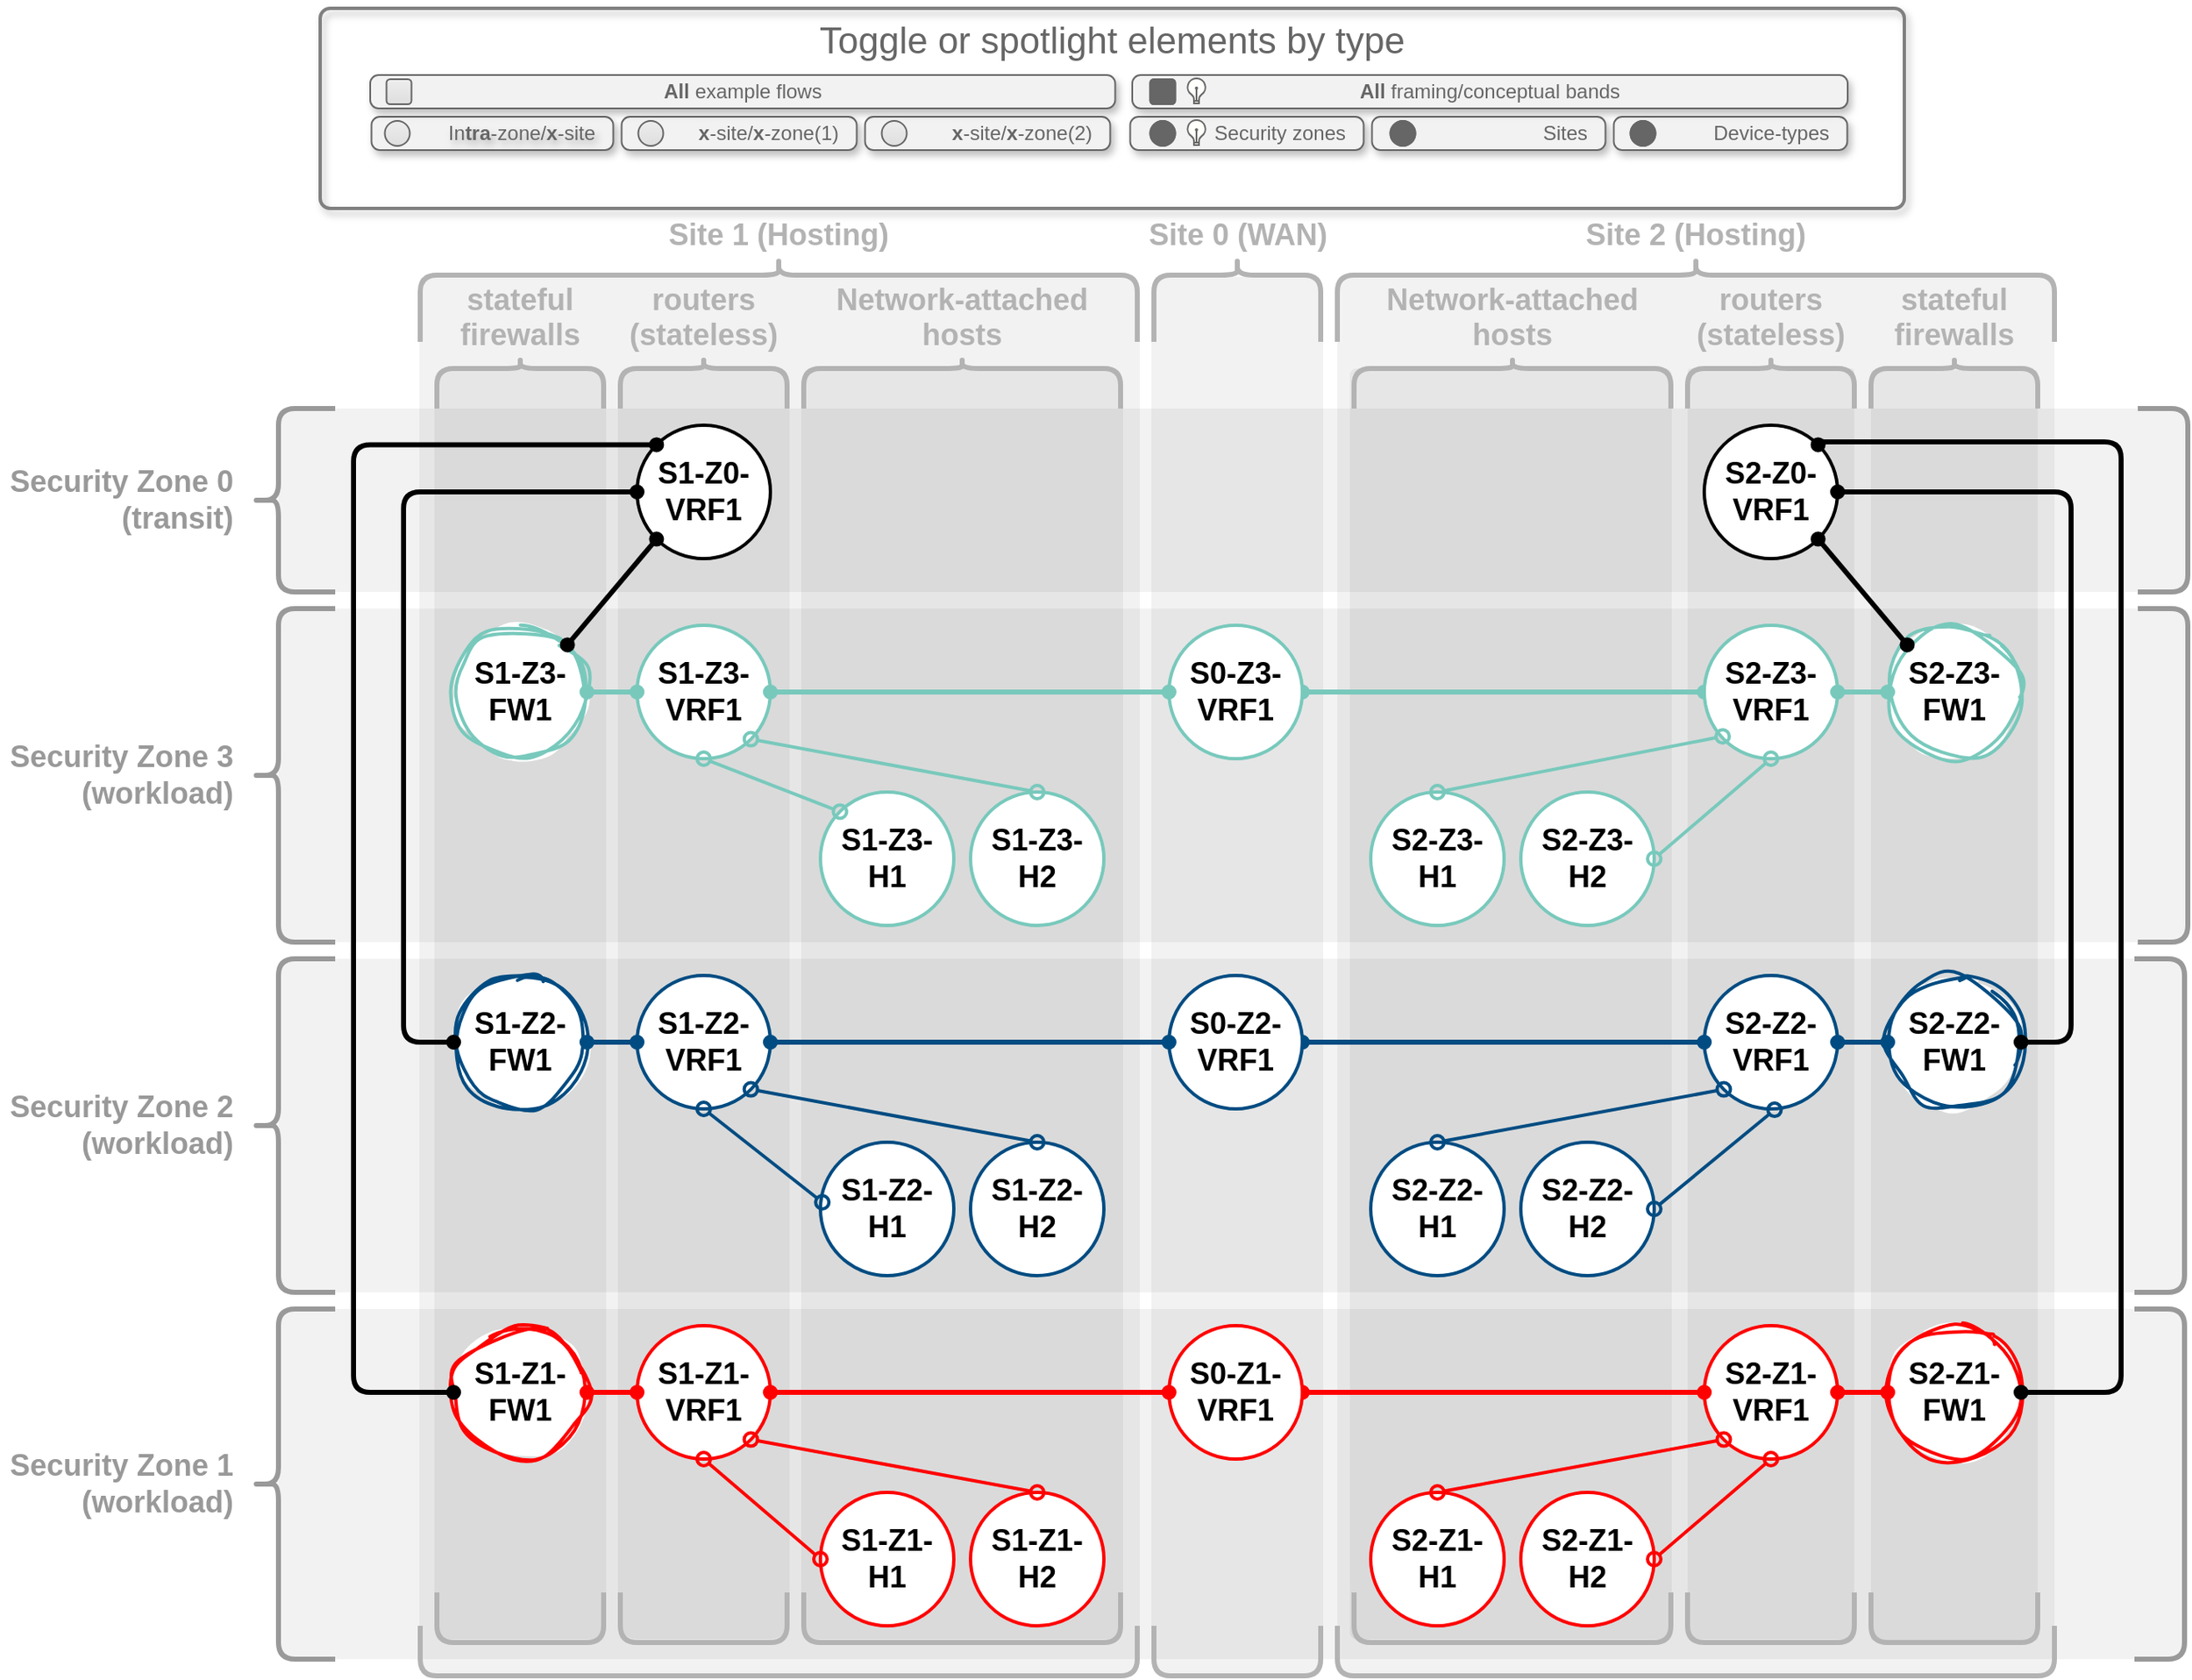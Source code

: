 <mxfile version="24.3.1" type="device">
  <diagram name="Page-1" id="6yeymBKhxuc0Mbmd6qp0">
    <mxGraphModel dx="903" dy="2174" grid="1" gridSize="10" guides="1" tooltips="1" connect="1" arrows="1" fold="1" page="1" pageScale="1" pageWidth="850" pageHeight="1100" math="0" shadow="0">
      <root>
        <mxCell id="0" />
        <mxCell id="1" parent="0" />
        <object label="" tags="band band-devtype band-devtype-fw" id="dSsE4svFGT5zycd-9bUz-44">
          <mxCell style="rounded=1;whiteSpace=wrap;html=1;strokeColor=none;fillColor=#000000;arcSize=7;opacity=5;" parent="1" vertex="1">
            <mxGeometry x="1268.5" y="146" width="103" height="762" as="geometry" />
          </mxCell>
        </object>
        <object label="" tags="band band-devtype band-devtype-rtr" id="dSsE4svFGT5zycd-9bUz-45">
          <mxCell style="rounded=1;whiteSpace=wrap;html=1;strokeColor=none;fillColor=#000000;arcSize=11;opacity=5;" parent="1" vertex="1">
            <mxGeometry x="1378.5" y="146" width="103" height="762" as="geometry" />
          </mxCell>
        </object>
        <object label="" tags="band band-devtype band-devtype-hosts" id="dSsE4svFGT5zycd-9bUz-46">
          <mxCell style="rounded=1;whiteSpace=wrap;html=1;strokeColor=none;fillColor=#000000;arcSize=5;opacity=5;" parent="1" vertex="1">
            <mxGeometry x="1488.5" y="146" width="193" height="762" as="geometry" />
          </mxCell>
        </object>
        <object label="" tags="band band-devtype band-devtype-hosts" id="dSsE4svFGT5zycd-9bUz-47">
          <mxCell style="rounded=1;whiteSpace=wrap;html=1;strokeColor=none;fillColor=#000000;arcSize=2;opacity=5;" parent="1" vertex="1">
            <mxGeometry x="1817.5" y="146" width="193" height="762" as="geometry" />
          </mxCell>
        </object>
        <object label="" tags="band band-devtype band-devtype-rtr" id="dSsE4svFGT5zycd-9bUz-48">
          <mxCell style="rounded=1;whiteSpace=wrap;html=1;strokeColor=none;fillColor=#000000;arcSize=2;opacity=5;" parent="1" vertex="1">
            <mxGeometry x="2020" y="146" width="100" height="762" as="geometry" />
          </mxCell>
        </object>
        <object label="" tags="band band-devtype band-devtype-fw" id="dSsE4svFGT5zycd-9bUz-49">
          <mxCell style="rounded=1;whiteSpace=wrap;html=1;strokeColor=none;fillColor=#000000;arcSize=2;opacity=5;" parent="1" vertex="1">
            <mxGeometry x="2130" y="147" width="100" height="762" as="geometry" />
          </mxCell>
        </object>
        <object label="" tags="band site-band site-band2" id="dSsE4svFGT5zycd-9bUz-42">
          <mxCell style="rounded=1;whiteSpace=wrap;html=1;strokeColor=none;fillColor=#000000;arcSize=2;opacity=5;" parent="1" vertex="1">
            <mxGeometry x="1810" y="90" width="430" height="840" as="geometry" />
          </mxCell>
        </object>
        <object label="" tags="band site-band site-band1" id="dSsE4svFGT5zycd-9bUz-41">
          <mxCell style="rounded=1;whiteSpace=wrap;html=1;strokeColor=none;fillColor=#000000;arcSize=2;opacity=5;" parent="1" vertex="1">
            <mxGeometry x="1259.5" y="90" width="432" height="840" as="geometry" />
          </mxCell>
        </object>
        <object label="" tags="band site-band site-band0" id="dSsE4svFGT5zycd-9bUz-43">
          <mxCell style="rounded=1;whiteSpace=wrap;html=1;strokeColor=none;fillColor=#000000;arcSize=10;opacity=5;" parent="1" vertex="1">
            <mxGeometry x="1698.5" y="91" width="103" height="840" as="geometry" />
          </mxCell>
        </object>
        <object label="" tags="band band-sz band-sz1" id="dSsE4svFGT5zycd-9bUz-40">
          <mxCell style="rounded=1;whiteSpace=wrap;html=1;strokeColor=none;fillColor=#000000;arcSize=4;opacity=5;" parent="1" vertex="1">
            <mxGeometry x="1175" y="710" width="1145" height="210" as="geometry" />
          </mxCell>
        </object>
        <object label="" tags="band band-sz band-sz0" id="dSsE4svFGT5zycd-9bUz-37">
          <mxCell style="rounded=1;whiteSpace=wrap;html=1;strokeColor=none;fillColor=#000000;arcSize=8;opacity=5;" parent="1" vertex="1">
            <mxGeometry x="1175" y="170" width="1145" height="110" as="geometry" />
          </mxCell>
        </object>
        <object label="" tags="band band-sz band-sz3" id="dSsE4svFGT5zycd-9bUz-38">
          <mxCell style="rounded=1;whiteSpace=wrap;html=1;strokeColor=none;fillColor=#000000;arcSize=5;opacity=5;" parent="1" vertex="1">
            <mxGeometry x="1175" y="290" width="1145" height="200" as="geometry" />
          </mxCell>
        </object>
        <object label="" tags="band band-sz band-sz2" id="dSsE4svFGT5zycd-9bUz-39">
          <mxCell style="rounded=1;whiteSpace=wrap;html=1;strokeColor=none;fillColor=#000000;arcSize=5;opacity=5;" parent="1" vertex="1">
            <mxGeometry x="1175" y="500" width="1145" height="200" as="geometry" />
          </mxCell>
        </object>
        <mxCell id="Ux4JUTr80TsCuU6cvmH0-153" value="S2-Z2-H1" style="ellipse;whiteSpace=wrap;html=1;aspect=fixed;strokeWidth=2;strokeColor=#004C82;fontSize=18;fontStyle=1" parent="1" vertex="1">
          <mxGeometry x="1830" y="610" width="80" height="80" as="geometry" />
        </mxCell>
        <mxCell id="Ux4JUTr80TsCuU6cvmH0-154" value="S2-Z1-H2" style="ellipse;whiteSpace=wrap;html=1;aspect=fixed;strokeWidth=2;strokeColor=#FF0000;fontSize=18;fontStyle=1" parent="1" vertex="1">
          <mxGeometry x="1920" y="820" width="80" height="80" as="geometry" />
        </mxCell>
        <mxCell id="Ux4JUTr80TsCuU6cvmH0-155" value="S2-Z2-VRF1" style="ellipse;whiteSpace=wrap;html=1;aspect=fixed;strokeWidth=2;strokeColor=#004C82;fontSize=18;fontStyle=1" parent="1" vertex="1">
          <mxGeometry x="2030" y="510" width="80" height="80" as="geometry" />
        </mxCell>
        <mxCell id="Ux4JUTr80TsCuU6cvmH0-156" value="S2-Z1-VRF1" style="ellipse;whiteSpace=wrap;html=1;aspect=fixed;strokeWidth=2;strokeColor=#FF0000;fontSize=18;fontStyle=1" parent="1" vertex="1">
          <mxGeometry x="2030" y="720" width="80" height="80" as="geometry" />
        </mxCell>
        <mxCell id="Ux4JUTr80TsCuU6cvmH0-157" value="S2-Z2-FW1" style="ellipse;whiteSpace=wrap;html=1;aspect=fixed;strokeWidth=2;strokeColor=#004C82;fontSize=18;fontStyle=1;sketch=1;curveFitting=1;jiggle=2;" parent="1" vertex="1">
          <mxGeometry x="2140" y="510" width="80" height="80" as="geometry" />
        </mxCell>
        <mxCell id="Ux4JUTr80TsCuU6cvmH0-158" value="S2-Z1-FW1" style="ellipse;whiteSpace=wrap;html=1;aspect=fixed;strokeWidth=2;strokeColor=#FF0000;fontSize=18;fontStyle=1;sketch=1;curveFitting=1;jiggle=2;" parent="1" vertex="1">
          <mxGeometry x="2140" y="720" width="80" height="80" as="geometry" />
        </mxCell>
        <mxCell id="Ux4JUTr80TsCuU6cvmH0-159" value="S2-Z2-H2" style="ellipse;whiteSpace=wrap;html=1;aspect=fixed;strokeWidth=2;strokeColor=#004C82;fontSize=18;fontStyle=1" parent="1" vertex="1">
          <mxGeometry x="1920" y="610" width="80" height="80" as="geometry" />
        </mxCell>
        <mxCell id="Ux4JUTr80TsCuU6cvmH0-160" value="S2-Z1-H1" style="ellipse;whiteSpace=wrap;html=1;aspect=fixed;strokeWidth=2;strokeColor=#FF0000;fontSize=18;fontStyle=1" parent="1" vertex="1">
          <mxGeometry x="1830" y="820" width="80" height="80" as="geometry" />
        </mxCell>
        <mxCell id="Ux4JUTr80TsCuU6cvmH0-161" value="S2-Z0-VRF1" style="ellipse;whiteSpace=wrap;html=1;aspect=fixed;strokeWidth=2;strokeColor=#000000;fontSize=18;fontStyle=1" parent="1" vertex="1">
          <mxGeometry x="2030" y="180" width="80" height="80" as="geometry" />
        </mxCell>
        <object label="Site 2 (Hosting)" tags="band site-band site-band2" id="Ux4JUTr80TsCuU6cvmH0-162">
          <mxCell style="shape=curlyBracket;whiteSpace=wrap;html=1;rounded=1;labelPosition=center;verticalLabelPosition=top;align=center;verticalAlign=bottom;rotation=0;strokeWidth=3;strokeColor=#B3B3B3;size=0.2;direction=south;fontSize=18;fontColor=#B3B3B3;fontStyle=1" parent="1" vertex="1">
            <mxGeometry x="1810" y="80" width="430" height="50" as="geometry" />
          </mxCell>
        </object>
        <object label="" tags="band site-band site-band2" id="Ux4JUTr80TsCuU6cvmH0-163">
          <mxCell style="shape=curlyBracket;whiteSpace=wrap;html=1;rounded=1;labelPosition=left;verticalLabelPosition=middle;align=right;verticalAlign=middle;rotation=0;strokeWidth=3;strokeColor=#B3B3B3;direction=north;size=0;fontSize=18;fontStyle=1" parent="1" vertex="1">
            <mxGeometry x="1810" y="900" width="430" height="30" as="geometry" />
          </mxCell>
        </object>
        <mxCell id="Ux4JUTr80TsCuU6cvmH0-164" value="" style="endArrow=oval;startArrow=oval;html=1;strokeWidth=3;strokeColor=#004C82;startFill=1;endFill=1;fontSize=18;fontStyle=1" parent="1" source="Ux4JUTr80TsCuU6cvmH0-155" target="Ux4JUTr80TsCuU6cvmH0-157" edge="1">
          <mxGeometry width="50" height="50" relative="1" as="geometry">
            <mxPoint x="694.5" y="591" as="sourcePoint" />
            <mxPoint x="694.5" y="511" as="targetPoint" />
          </mxGeometry>
        </mxCell>
        <mxCell id="Ux4JUTr80TsCuU6cvmH0-165" value="" style="endArrow=oval;startArrow=oval;html=1;strokeWidth=2;strokeColor=#004C82;startFill=0;endFill=0;fontSize=18;fontStyle=1;endSize=8;startSize=8;exitX=1;exitY=0.5;exitDx=0;exitDy=0;entryX=0.527;entryY=1.007;entryDx=0;entryDy=0;entryPerimeter=0;" parent="1" source="Ux4JUTr80TsCuU6cvmH0-159" target="Ux4JUTr80TsCuU6cvmH0-155" edge="1">
          <mxGeometry width="50" height="50" relative="1" as="geometry">
            <mxPoint x="769.535" y="943.573" as="sourcePoint" />
            <mxPoint x="720.107" y="884.729" as="targetPoint" />
          </mxGeometry>
        </mxCell>
        <mxCell id="Ux4JUTr80TsCuU6cvmH0-166" value="" style="endArrow=oval;startArrow=oval;html=1;strokeWidth=2;strokeColor=#004C82;startFill=0;endFill=0;fontSize=18;fontStyle=1;endSize=8;startSize=8;exitX=0.5;exitY=0;exitDx=0;exitDy=0;entryX=0;entryY=1;entryDx=0;entryDy=0;" parent="1" source="Ux4JUTr80TsCuU6cvmH0-153" target="Ux4JUTr80TsCuU6cvmH0-155" edge="1">
          <mxGeometry width="50" height="50" relative="1" as="geometry">
            <mxPoint x="620.228" y="943.372" as="sourcePoint" />
            <mxPoint x="669.072" y="884.877" as="targetPoint" />
          </mxGeometry>
        </mxCell>
        <mxCell id="Ux4JUTr80TsCuU6cvmH0-167" value="" style="endArrow=oval;startArrow=oval;html=1;strokeWidth=3;strokeColor=#FF0000;startFill=1;endFill=1;fontSize=18;fontStyle=1" parent="1" source="Ux4JUTr80TsCuU6cvmH0-156" target="Ux4JUTr80TsCuU6cvmH0-158" edge="1">
          <mxGeometry width="50" height="50" relative="1" as="geometry">
            <mxPoint x="1398.5" y="669" as="sourcePoint" />
            <mxPoint x="1398.5" y="589" as="targetPoint" />
          </mxGeometry>
        </mxCell>
        <mxCell id="Ux4JUTr80TsCuU6cvmH0-168" value="" style="endArrow=oval;startArrow=oval;html=1;strokeWidth=2;strokeColor=#FF0000;startFill=0;endFill=0;fontSize=18;fontStyle=1;endSize=8;startSize=8;exitX=1;exitY=0.5;exitDx=0;exitDy=0;entryX=0.5;entryY=1;entryDx=0;entryDy=0;" parent="1" source="Ux4JUTr80TsCuU6cvmH0-154" target="Ux4JUTr80TsCuU6cvmH0-156" edge="1">
          <mxGeometry width="50" height="50" relative="1" as="geometry">
            <mxPoint x="1473.535" y="798.573" as="sourcePoint" />
            <mxPoint x="1424.107" y="739.729" as="targetPoint" />
          </mxGeometry>
        </mxCell>
        <mxCell id="Ux4JUTr80TsCuU6cvmH0-169" value="" style="endArrow=oval;startArrow=oval;html=1;strokeWidth=2;strokeColor=#FF0000;startFill=0;endFill=0;fontSize=18;fontStyle=1;endSize=8;startSize=8;exitX=0.5;exitY=0;exitDx=0;exitDy=0;entryX=0;entryY=1;entryDx=0;entryDy=0;" parent="1" source="Ux4JUTr80TsCuU6cvmH0-160" target="Ux4JUTr80TsCuU6cvmH0-156" edge="1">
          <mxGeometry width="50" height="50" relative="1" as="geometry">
            <mxPoint x="1324.228" y="798.372" as="sourcePoint" />
            <mxPoint x="1373.072" y="739.877" as="targetPoint" />
          </mxGeometry>
        </mxCell>
        <mxCell id="Ux4JUTr80TsCuU6cvmH0-172" value="" style="endArrow=oval;startArrow=oval;html=1;strokeWidth=3;strokeColor=#FF0000;startFill=1;endFill=1;fontSize=18;fontStyle=1;entryX=0;entryY=0.5;entryDx=0;entryDy=0;exitX=1;exitY=0.5;exitDx=0;exitDy=0;" parent="1" source="Ux4JUTr80TsCuU6cvmH0-175" target="Ux4JUTr80TsCuU6cvmH0-156" edge="1">
          <mxGeometry width="50" height="50" relative="1" as="geometry">
            <mxPoint x="1989.0" y="269" as="sourcePoint" />
            <mxPoint x="1733.75" y="159" as="targetPoint" />
          </mxGeometry>
        </mxCell>
        <mxCell id="Ux4JUTr80TsCuU6cvmH0-173" value="" style="endArrow=oval;startArrow=oval;html=1;strokeWidth=3;strokeColor=#004C82;startFill=1;endFill=1;fontSize=18;fontStyle=1;edgeStyle=orthogonalEdgeStyle;exitX=1;exitY=0.5;exitDx=0;exitDy=0;entryX=0;entryY=0.5;entryDx=0;entryDy=0;" parent="1" source="Ux4JUTr80TsCuU6cvmH0-174" target="Ux4JUTr80TsCuU6cvmH0-155" edge="1">
          <mxGeometry width="50" height="50" relative="1" as="geometry">
            <mxPoint x="1970.0" y="854" as="sourcePoint" />
            <mxPoint x="2059.5" y="623" as="targetPoint" />
          </mxGeometry>
        </mxCell>
        <mxCell id="Ux4JUTr80TsCuU6cvmH0-174" value="S0-Z2-VRF1" style="ellipse;whiteSpace=wrap;html=1;aspect=fixed;strokeWidth=2;strokeColor=#004C82;fontSize=18;fontStyle=1" parent="1" vertex="1">
          <mxGeometry x="1709" y="510" width="80" height="80" as="geometry" />
        </mxCell>
        <mxCell id="Ux4JUTr80TsCuU6cvmH0-175" value="S0-Z1-VRF1" style="ellipse;whiteSpace=wrap;html=1;aspect=fixed;strokeWidth=2;strokeColor=#FF0000;fontSize=18;fontStyle=1" parent="1" vertex="1">
          <mxGeometry x="1709" y="720" width="80" height="80" as="geometry" />
        </mxCell>
        <mxCell id="Ux4JUTr80TsCuU6cvmH0-184" value="" style="endArrow=oval;startArrow=oval;html=1;strokeWidth=3;strokeColor=#78C9BC;startFill=1;endFill=1;fontSize=18;fontStyle=1;entryX=0;entryY=0.5;entryDx=0;entryDy=0;edgeStyle=orthogonalEdgeStyle;exitX=1;exitY=0.5;exitDx=0;exitDy=0;" parent="1" source="Ux4JUTr80TsCuU6cvmH0-185" target="dSsE4svFGT5zycd-9bUz-6" edge="1">
          <mxGeometry width="50" height="50" relative="1" as="geometry">
            <mxPoint x="2080.27" y="874" as="sourcePoint" />
            <mxPoint x="2470.001" y="329.341" as="targetPoint" />
          </mxGeometry>
        </mxCell>
        <mxCell id="Ux4JUTr80TsCuU6cvmH0-185" value="S0-Z3-VRF1" style="ellipse;whiteSpace=wrap;html=1;aspect=fixed;strokeWidth=2;strokeColor=#78C9BC;fontSize=18;fontStyle=1" parent="1" vertex="1">
          <mxGeometry x="1709" y="300" width="80" height="80" as="geometry" />
        </mxCell>
        <mxCell id="Ux4JUTr80TsCuU6cvmH0-186" value="S1-Z2-H1" style="ellipse;whiteSpace=wrap;html=1;aspect=fixed;strokeWidth=2;strokeColor=#004C82;fontSize=18;fontStyle=1" parent="1" vertex="1">
          <mxGeometry x="1500" y="610" width="80" height="80" as="geometry" />
        </mxCell>
        <mxCell id="Ux4JUTr80TsCuU6cvmH0-187" value="S1-Z1-H2" style="ellipse;whiteSpace=wrap;html=1;aspect=fixed;strokeWidth=2;strokeColor=#FF0000;fontSize=18;fontStyle=1" parent="1" vertex="1">
          <mxGeometry x="1590" y="820" width="80" height="80" as="geometry" />
        </mxCell>
        <mxCell id="Ux4JUTr80TsCuU6cvmH0-188" value="S1-Z2-VRF1" style="ellipse;whiteSpace=wrap;html=1;aspect=fixed;strokeWidth=2;strokeColor=#004C82;fontSize=18;fontStyle=1" parent="1" vertex="1">
          <mxGeometry x="1390" y="510" width="80" height="80" as="geometry" />
        </mxCell>
        <mxCell id="Ux4JUTr80TsCuU6cvmH0-189" value="S1-Z1-VRF1" style="ellipse;whiteSpace=wrap;html=1;aspect=fixed;strokeWidth=2;strokeColor=#FF0000;fontSize=18;fontStyle=1" parent="1" vertex="1">
          <mxGeometry x="1390" y="720" width="80" height="80" as="geometry" />
        </mxCell>
        <mxCell id="Ux4JUTr80TsCuU6cvmH0-190" value="S1-Z2-FW1" style="ellipse;whiteSpace=wrap;html=1;aspect=fixed;strokeWidth=2;strokeColor=#004C82;fontSize=18;fontStyle=1;sketch=1;curveFitting=1;jiggle=2;" parent="1" vertex="1">
          <mxGeometry x="1280" y="510" width="80" height="80" as="geometry" />
        </mxCell>
        <mxCell id="Ux4JUTr80TsCuU6cvmH0-191" value="S1-Z1-FW1" style="ellipse;whiteSpace=wrap;html=1;aspect=fixed;strokeWidth=2;strokeColor=#FF0000;fontSize=18;fontStyle=1;sketch=1;curveFitting=1;jiggle=2;shadow=0;perimeterSpacing=0;" parent="1" vertex="1">
          <mxGeometry x="1280" y="720" width="80" height="80" as="geometry" />
        </mxCell>
        <mxCell id="Ux4JUTr80TsCuU6cvmH0-192" value="S1-Z2-H2" style="ellipse;whiteSpace=wrap;html=1;aspect=fixed;strokeWidth=2;strokeColor=#004C82;fontSize=18;fontStyle=1" parent="1" vertex="1">
          <mxGeometry x="1590" y="610" width="80" height="80" as="geometry" />
        </mxCell>
        <mxCell id="Ux4JUTr80TsCuU6cvmH0-193" value="S1-Z1-H1" style="ellipse;whiteSpace=wrap;html=1;aspect=fixed;strokeWidth=2;strokeColor=#FF0000;fontSize=18;fontStyle=1" parent="1" vertex="1">
          <mxGeometry x="1500" y="820" width="80" height="80" as="geometry" />
        </mxCell>
        <mxCell id="Ux4JUTr80TsCuU6cvmH0-194" value="S1-Z0-VRF1" style="ellipse;whiteSpace=wrap;html=1;aspect=fixed;strokeWidth=2;strokeColor=#000000;fontSize=18;fontStyle=1" parent="1" vertex="1">
          <mxGeometry x="1390" y="180" width="80" height="80" as="geometry" />
        </mxCell>
        <object label="Site 1 (Hosting)" tags="band site-band site-band1" id="Ux4JUTr80TsCuU6cvmH0-195">
          <mxCell style="shape=curlyBracket;whiteSpace=wrap;html=1;rounded=1;labelPosition=center;verticalLabelPosition=top;align=center;verticalAlign=bottom;rotation=0;strokeWidth=3;strokeColor=#B3B3B3;size=0.2;direction=south;fontSize=18;fontColor=#B3B3B3;fontStyle=1" parent="1" vertex="1">
            <mxGeometry x="1260" y="80" width="430" height="50" as="geometry" />
          </mxCell>
        </object>
        <object label="" tags="band site-band site-band1" id="Ux4JUTr80TsCuU6cvmH0-196">
          <mxCell style="shape=curlyBracket;whiteSpace=wrap;html=1;rounded=1;labelPosition=left;verticalLabelPosition=middle;align=right;verticalAlign=middle;rotation=0;strokeWidth=3;strokeColor=#B3B3B3;direction=north;size=0;fontSize=18;fontStyle=1" parent="1" vertex="1">
            <mxGeometry x="1260" y="900" width="430" height="30" as="geometry" />
          </mxCell>
        </object>
        <mxCell id="Ux4JUTr80TsCuU6cvmH0-197" value="" style="endArrow=oval;startArrow=oval;html=1;strokeWidth=3;strokeColor=#004C82;startFill=1;endFill=1;fontSize=18;fontStyle=1;exitX=0;exitY=0.5;exitDx=0;exitDy=0;" parent="1" source="Ux4JUTr80TsCuU6cvmH0-188" target="Ux4JUTr80TsCuU6cvmH0-190" edge="1">
          <mxGeometry width="50" height="50" relative="1" as="geometry">
            <mxPoint x="1709" y="570" as="sourcePoint" />
            <mxPoint x="382.5" y="539" as="targetPoint" />
          </mxGeometry>
        </mxCell>
        <mxCell id="Ux4JUTr80TsCuU6cvmH0-198" value="" style="endArrow=oval;startArrow=oval;html=1;strokeWidth=2;strokeColor=#004C82;startFill=0;endFill=0;fontSize=18;fontStyle=1;endSize=8;startSize=8;exitX=0.5;exitY=0;exitDx=0;exitDy=0;entryX=1;entryY=1;entryDx=0;entryDy=0;" parent="1" source="Ux4JUTr80TsCuU6cvmH0-192" target="Ux4JUTr80TsCuU6cvmH0-188" edge="1">
          <mxGeometry width="50" height="50" relative="1" as="geometry">
            <mxPoint x="457.535" y="971.573" as="sourcePoint" />
            <mxPoint x="408.107" y="912.729" as="targetPoint" />
          </mxGeometry>
        </mxCell>
        <mxCell id="Ux4JUTr80TsCuU6cvmH0-199" value="" style="endArrow=oval;startArrow=oval;html=1;strokeWidth=2;strokeColor=#004C82;startFill=0;endFill=0;fontSize=18;fontStyle=1;endSize=8;startSize=8;entryX=0.5;entryY=1;entryDx=0;entryDy=0;exitX=0.014;exitY=0.45;exitDx=0;exitDy=0;exitPerimeter=0;" parent="1" source="Ux4JUTr80TsCuU6cvmH0-186" target="Ux4JUTr80TsCuU6cvmH0-188" edge="1">
          <mxGeometry width="50" height="50" relative="1" as="geometry">
            <mxPoint x="308.228" y="971.372" as="sourcePoint" />
            <mxPoint x="357.072" y="912.877" as="targetPoint" />
          </mxGeometry>
        </mxCell>
        <mxCell id="Ux4JUTr80TsCuU6cvmH0-200" value="" style="endArrow=oval;startArrow=oval;html=1;strokeWidth=3;strokeColor=#FF0000;startFill=1;endFill=1;fontSize=18;fontStyle=1" parent="1" source="Ux4JUTr80TsCuU6cvmH0-189" target="Ux4JUTr80TsCuU6cvmH0-191" edge="1">
          <mxGeometry width="50" height="50" relative="1" as="geometry">
            <mxPoint x="1197.5" y="678" as="sourcePoint" />
            <mxPoint x="1197.5" y="598" as="targetPoint" />
          </mxGeometry>
        </mxCell>
        <mxCell id="Ux4JUTr80TsCuU6cvmH0-201" value="" style="endArrow=oval;startArrow=oval;html=1;strokeWidth=2;strokeColor=#FF0000;startFill=0;endFill=0;fontSize=18;fontStyle=1;endSize=8;startSize=8;exitX=0.5;exitY=0;exitDx=0;exitDy=0;entryX=1;entryY=1;entryDx=0;entryDy=0;" parent="1" source="Ux4JUTr80TsCuU6cvmH0-187" target="Ux4JUTr80TsCuU6cvmH0-189" edge="1">
          <mxGeometry width="50" height="50" relative="1" as="geometry">
            <mxPoint x="1272.535" y="807.573" as="sourcePoint" />
            <mxPoint x="1223.107" y="748.729" as="targetPoint" />
          </mxGeometry>
        </mxCell>
        <mxCell id="Ux4JUTr80TsCuU6cvmH0-202" value="" style="endArrow=oval;startArrow=oval;html=1;strokeWidth=2;strokeColor=#FF0000;startFill=0;endFill=0;fontSize=18;fontStyle=1;endSize=8;startSize=8;entryX=0.5;entryY=1;entryDx=0;entryDy=0;exitX=0;exitY=0.5;exitDx=0;exitDy=0;" parent="1" source="Ux4JUTr80TsCuU6cvmH0-193" target="Ux4JUTr80TsCuU6cvmH0-189" edge="1">
          <mxGeometry width="50" height="50" relative="1" as="geometry">
            <mxPoint x="1123.228" y="807.372" as="sourcePoint" />
            <mxPoint x="1172.072" y="748.877" as="targetPoint" />
          </mxGeometry>
        </mxCell>
        <mxCell id="Ux4JUTr80TsCuU6cvmH0-203" value="" style="endArrow=oval;startArrow=oval;html=1;strokeColor=#000000;strokeWidth=3;startFill=1;endFill=1;fontSize=18;fontStyle=1;exitX=0;exitY=0;exitDx=0;exitDy=0;entryX=0;entryY=0.5;entryDx=0;entryDy=0;rounded=1;edgeStyle=orthogonalEdgeStyle;" parent="1" source="Ux4JUTr80TsCuU6cvmH0-194" target="Ux4JUTr80TsCuU6cvmH0-191" edge="1">
          <mxGeometry width="50" height="50" relative="1" as="geometry">
            <mxPoint x="1507.5" y="88" as="sourcePoint" />
            <mxPoint x="900" y="88" as="targetPoint" />
            <Array as="points">
              <mxPoint x="1220" y="192" />
              <mxPoint x="1220" y="760" />
            </Array>
          </mxGeometry>
        </mxCell>
        <mxCell id="Ux4JUTr80TsCuU6cvmH0-204" value="" style="endArrow=oval;startArrow=oval;html=1;strokeColor=#000000;strokeWidth=3;startFill=1;endFill=1;fontSize=18;fontStyle=1;exitX=0;exitY=0.5;exitDx=0;exitDy=0;entryX=0;entryY=0.5;entryDx=0;entryDy=0;rounded=1;edgeStyle=orthogonalEdgeStyle;" parent="1" source="Ux4JUTr80TsCuU6cvmH0-194" target="Ux4JUTr80TsCuU6cvmH0-190" edge="1">
          <mxGeometry width="50" height="50" relative="1" as="geometry">
            <mxPoint x="1514.343" y="152.374" as="sourcePoint" />
            <mxPoint x="1401.715" y="227.711" as="targetPoint" />
            <Array as="points">
              <mxPoint x="1250" y="220" />
              <mxPoint x="1250" y="550" />
            </Array>
          </mxGeometry>
        </mxCell>
        <mxCell id="Ux4JUTr80TsCuU6cvmH0-205" value="" style="endArrow=oval;startArrow=oval;html=1;strokeWidth=3;strokeColor=#FF0000;startFill=1;endFill=1;fontSize=18;fontStyle=1;entryX=1;entryY=0.5;entryDx=0;entryDy=0;exitX=0;exitY=0.5;exitDx=0;exitDy=0;" parent="1" source="Ux4JUTr80TsCuU6cvmH0-175" target="Ux4JUTr80TsCuU6cvmH0-189" edge="1">
          <mxGeometry width="50" height="50" relative="1" as="geometry">
            <mxPoint x="1277.0" y="560" as="sourcePoint" />
            <mxPoint x="1022.75" y="159" as="targetPoint" />
          </mxGeometry>
        </mxCell>
        <mxCell id="Ux4JUTr80TsCuU6cvmH0-206" value="" style="endArrow=oval;startArrow=oval;html=1;strokeWidth=3;strokeColor=#004C82;startFill=1;endFill=1;fontSize=18;fontStyle=1;edgeStyle=orthogonalEdgeStyle;exitX=0;exitY=0.5;exitDx=0;exitDy=0;entryX=1;entryY=0.5;entryDx=0;entryDy=0;" parent="1" source="Ux4JUTr80TsCuU6cvmH0-174" target="Ux4JUTr80TsCuU6cvmH0-188" edge="1">
          <mxGeometry width="50" height="50" relative="1" as="geometry">
            <mxPoint x="1189" y="689" as="sourcePoint" />
            <mxPoint x="1348.5" y="623" as="targetPoint" />
          </mxGeometry>
        </mxCell>
        <mxCell id="Ux4JUTr80TsCuU6cvmH0-207" value="S1-Z3-H1" style="ellipse;whiteSpace=wrap;html=1;aspect=fixed;strokeWidth=2;strokeColor=#78C9BC;fontSize=18;fontStyle=1" parent="1" vertex="1">
          <mxGeometry x="1500" y="400" width="80" height="80" as="geometry" />
        </mxCell>
        <mxCell id="Ux4JUTr80TsCuU6cvmH0-208" value="S1-Z3-VRF1" style="ellipse;whiteSpace=wrap;html=1;aspect=fixed;strokeWidth=2;strokeColor=#78C9BC;fontSize=18;fontStyle=1" parent="1" vertex="1">
          <mxGeometry x="1390" y="300" width="80" height="80" as="geometry" />
        </mxCell>
        <mxCell id="Ux4JUTr80TsCuU6cvmH0-209" value="S1-Z3-FW1" style="ellipse;whiteSpace=wrap;html=1;aspect=fixed;strokeWidth=2;strokeColor=#78C9BC;fontSize=18;fontStyle=1;sketch=1;curveFitting=1;jiggle=2;" parent="1" vertex="1">
          <mxGeometry x="1280" y="300" width="80" height="80" as="geometry" />
        </mxCell>
        <mxCell id="Ux4JUTr80TsCuU6cvmH0-210" value="S1-Z3-H2" style="ellipse;whiteSpace=wrap;html=1;aspect=fixed;strokeWidth=2;strokeColor=#78C9BC;fontSize=18;fontStyle=1" parent="1" vertex="1">
          <mxGeometry x="1590" y="400" width="80" height="80" as="geometry" />
        </mxCell>
        <mxCell id="Ux4JUTr80TsCuU6cvmH0-211" value="" style="endArrow=oval;startArrow=oval;html=1;strokeWidth=3;strokeColor=#78C9BC;startFill=1;endFill=1;fontSize=18;fontStyle=1" parent="1" source="Ux4JUTr80TsCuU6cvmH0-208" target="Ux4JUTr80TsCuU6cvmH0-209" edge="1">
          <mxGeometry width="50" height="50" relative="1" as="geometry">
            <mxPoint x="-16.5" y="410" as="sourcePoint" />
            <mxPoint x="-16.5" y="330" as="targetPoint" />
          </mxGeometry>
        </mxCell>
        <mxCell id="Ux4JUTr80TsCuU6cvmH0-212" value="" style="endArrow=oval;startArrow=oval;html=1;strokeWidth=2;strokeColor=#78C9BC;startFill=0;endFill=0;fontSize=18;fontStyle=1;endSize=8;startSize=8;exitX=0.5;exitY=0;exitDx=0;exitDy=0;entryX=1;entryY=1;entryDx=0;entryDy=0;" parent="1" source="Ux4JUTr80TsCuU6cvmH0-210" target="Ux4JUTr80TsCuU6cvmH0-208" edge="1">
          <mxGeometry width="50" height="50" relative="1" as="geometry">
            <mxPoint x="58.535" y="762.573" as="sourcePoint" />
            <mxPoint x="9.107" y="703.729" as="targetPoint" />
          </mxGeometry>
        </mxCell>
        <mxCell id="Ux4JUTr80TsCuU6cvmH0-213" value="" style="endArrow=oval;startArrow=oval;html=1;strokeWidth=2;strokeColor=#78C9BC;startFill=0;endFill=0;fontSize=18;fontStyle=1;endSize=8;startSize=8;exitX=0;exitY=0;exitDx=0;exitDy=0;entryX=0.5;entryY=1;entryDx=0;entryDy=0;" parent="1" source="Ux4JUTr80TsCuU6cvmH0-207" target="Ux4JUTr80TsCuU6cvmH0-208" edge="1">
          <mxGeometry width="50" height="50" relative="1" as="geometry">
            <mxPoint x="-90.772" y="762.372" as="sourcePoint" />
            <mxPoint x="-41.928" y="703.877" as="targetPoint" />
          </mxGeometry>
        </mxCell>
        <mxCell id="Ux4JUTr80TsCuU6cvmH0-214" value="" style="endArrow=oval;startArrow=oval;html=1;strokeColor=#000000;strokeWidth=3;startFill=1;endFill=1;fontSize=18;fontStyle=1;entryX=1;entryY=0;entryDx=0;entryDy=0;exitX=0;exitY=1;exitDx=0;exitDy=0;rounded=1;" parent="1" source="Ux4JUTr80TsCuU6cvmH0-194" target="Ux4JUTr80TsCuU6cvmH0-209" edge="1">
          <mxGeometry width="50" height="50" relative="1" as="geometry">
            <mxPoint x="1568" y="150" as="sourcePoint" />
            <mxPoint x="1568" y="279" as="targetPoint" />
          </mxGeometry>
        </mxCell>
        <mxCell id="Ux4JUTr80TsCuU6cvmH0-215" value="" style="endArrow=oval;startArrow=oval;html=1;strokeWidth=3;strokeColor=#78C9BC;startFill=1;endFill=1;fontSize=18;fontStyle=1;entryX=1;entryY=0.5;entryDx=0;entryDy=0;edgeStyle=orthogonalEdgeStyle;exitX=0;exitY=0.5;exitDx=0;exitDy=0;" parent="1" source="Ux4JUTr80TsCuU6cvmH0-185" target="Ux4JUTr80TsCuU6cvmH0-208" edge="1">
          <mxGeometry width="50" height="50" relative="1" as="geometry">
            <mxPoint x="1109" y="759" as="sourcePoint" />
            <mxPoint x="1759.001" y="329.341" as="targetPoint" />
          </mxGeometry>
        </mxCell>
        <object label="" tags="band site-band site-band0" id="Ux4JUTr80TsCuU6cvmH0-216">
          <mxCell style="shape=curlyBracket;whiteSpace=wrap;html=1;rounded=1;labelPosition=left;verticalLabelPosition=middle;align=right;verticalAlign=middle;rotation=0;strokeWidth=3;strokeColor=#B3B3B3;direction=north;size=0;fontSize=18;fontStyle=1" parent="1" vertex="1">
            <mxGeometry x="1700" y="900" width="100" height="30" as="geometry" />
          </mxCell>
        </object>
        <object label="Site 0 (WAN)" tags="band site-band site-band0" id="Ux4JUTr80TsCuU6cvmH0-217">
          <mxCell style="shape=curlyBracket;html=1;rounded=1;labelPosition=center;verticalLabelPosition=top;align=center;verticalAlign=bottom;rotation=0;strokeWidth=3;strokeColor=#B3B3B3;size=0.2;direction=south;fontSize=18;fontColor=#B3B3B3;fontStyle=1" parent="1" vertex="1">
            <mxGeometry x="1700" y="80" width="100" height="50" as="geometry" />
          </mxCell>
        </object>
        <object label="Security Zone 1&lt;div&gt;(workload)&lt;/div&gt;" tags="band band-sz band-sz1" id="Ux4JUTr80TsCuU6cvmH0-218">
          <mxCell style="shape=curlyBracket;html=1;rounded=1;labelPosition=center;verticalLabelPosition=middle;align=right;verticalAlign=middle;rotation=0;strokeWidth=3;strokeColor=#999999;size=0.32;direction=east;fontSize=18;fontColor=#999999;fontStyle=1;horizontal=1;spacingRight=60;spacingLeft=-65;" parent="1" vertex="1">
            <mxGeometry x="1159" y="710" width="50" height="210" as="geometry" />
          </mxCell>
        </object>
        <object label="" tags="band band-sz band-sz1" id="Ux4JUTr80TsCuU6cvmH0-219">
          <mxCell style="shape=curlyBracket;whiteSpace=wrap;html=1;rounded=1;labelPosition=left;verticalLabelPosition=middle;align=right;verticalAlign=middle;rotation=0;strokeWidth=3;strokeColor=#999999;direction=west;size=0;fontSize=18;fontStyle=1" parent="1" vertex="1">
            <mxGeometry x="2288" y="710" width="30" height="210" as="geometry" />
          </mxCell>
        </object>
        <object label="Security Zone 2&lt;div&gt;(workload)&lt;/div&gt;" tags="band band-sz band-sz2" id="Ux4JUTr80TsCuU6cvmH0-220">
          <mxCell style="shape=curlyBracket;html=1;rounded=1;labelPosition=center;verticalLabelPosition=middle;align=right;verticalAlign=middle;rotation=0;strokeWidth=3;strokeColor=#999999;size=0.32;direction=east;fontSize=18;fontColor=#999999;fontStyle=1;horizontal=1;spacingRight=60;spacingLeft=-65;" parent="1" vertex="1">
            <mxGeometry x="1159" y="500" width="50" height="200" as="geometry" />
          </mxCell>
        </object>
        <object label="" tags="band band-sz band-sz2" id="Ux4JUTr80TsCuU6cvmH0-221">
          <mxCell style="shape=curlyBracket;whiteSpace=wrap;html=1;rounded=1;labelPosition=left;verticalLabelPosition=middle;align=right;verticalAlign=middle;rotation=0;strokeWidth=3;strokeColor=#999999;direction=west;size=0;fontSize=18;fontStyle=1" parent="1" vertex="1">
            <mxGeometry x="2288" y="500" width="30" height="200" as="geometry" />
          </mxCell>
        </object>
        <object label="&amp;nbsp;Security Zone 3&lt;div&gt;(workload)&lt;/div&gt;" tags="band band-sz band-sz3" id="Ux4JUTr80TsCuU6cvmH0-222">
          <mxCell style="shape=curlyBracket;html=1;rounded=1;labelPosition=center;verticalLabelPosition=middle;align=right;verticalAlign=middle;rotation=0;strokeWidth=3;strokeColor=#999999;size=0.32;direction=east;fontSize=18;fontColor=#999999;fontStyle=1;horizontal=1;spacingRight=60;spacingLeft=-85;" parent="1" vertex="1">
            <mxGeometry x="1159" y="290" width="50" height="200" as="geometry" />
          </mxCell>
        </object>
        <object label="" tags="band band-sz band-sz3" id="Ux4JUTr80TsCuU6cvmH0-223">
          <mxCell style="shape=curlyBracket;whiteSpace=wrap;html=1;rounded=1;labelPosition=left;verticalLabelPosition=middle;align=right;verticalAlign=middle;rotation=0;strokeWidth=3;strokeColor=#999999;direction=west;size=0;fontSize=18;fontStyle=1" parent="1" vertex="1">
            <mxGeometry x="2290" y="290" width="30" height="200" as="geometry" />
          </mxCell>
        </object>
        <object label="Security Zone 0&lt;div&gt;(transit)&lt;/div&gt;" tags="band band-sz band-sz0" id="Ux4JUTr80TsCuU6cvmH0-224">
          <mxCell style="shape=curlyBracket;html=1;rounded=1;labelPosition=center;verticalLabelPosition=middle;align=right;verticalAlign=middle;rotation=0;strokeWidth=3;strokeColor=#999999;size=0.32;direction=east;fontSize=18;fontColor=#999999;fontStyle=1;horizontal=1;spacingRight=60;spacingLeft=-65;" parent="1" vertex="1">
            <mxGeometry x="1159" y="170" width="50" height="110" as="geometry" />
          </mxCell>
        </object>
        <object label="" tags="band band-sz band-sz0" id="Ux4JUTr80TsCuU6cvmH0-225">
          <mxCell style="shape=curlyBracket;whiteSpace=wrap;html=1;rounded=1;labelPosition=left;verticalLabelPosition=middle;align=right;verticalAlign=middle;rotation=0;strokeWidth=3;strokeColor=#999999;direction=west;size=0;fontSize=18;fontStyle=1;fontColor=#666666;" parent="1" vertex="1">
            <mxGeometry x="2290" y="170" width="30" height="110" as="geometry" />
          </mxCell>
        </object>
        <object label="" tags="flow intersite-intrazone-flow" id="Ux4JUTr80TsCuU6cvmH0-231">
          <mxCell style="endArrow=block;startArrow=block;html=1;strokeWidth=5;strokeColor=#666666;startFill=1;endFill=1;fontSize=18;fontStyle=1;fontColor=#666666;flowAnimation=1;backgroundOutline=0;flowAnimationDuration=750;flowAnimationDirection=alternate;fixDash=0;flowAnimationTimingFunction=ease;endSize=3;startSize=3;dashed=1;rounded=1;curved=0;shadow=1;opacity=90;entryX=0.657;entryY=0.008;entryDx=0;entryDy=0;entryPerimeter=0;" parent="1" target="Ux4JUTr80TsCuU6cvmH0-160" edge="1" visible="0">
            <mxGeometry width="50" height="50" relative="1" as="geometry">
              <mxPoint x="1620" y="821" as="sourcePoint" />
              <mxPoint x="1920" y="820" as="targetPoint" />
              <Array as="points">
                <mxPoint x="1450" y="790" />
                <mxPoint x="1470" y="770" />
                <mxPoint x="2040" y="770" />
                <mxPoint x="2050" y="790" />
              </Array>
            </mxGeometry>
          </mxCell>
        </object>
        <mxCell id="dSsE4svFGT5zycd-9bUz-5" value="S2-Z3-H1" style="ellipse;whiteSpace=wrap;html=1;aspect=fixed;strokeWidth=2;strokeColor=#78C9BC;fontSize=18;fontStyle=1" parent="1" vertex="1">
          <mxGeometry x="1830" y="400" width="80" height="80" as="geometry" />
        </mxCell>
        <mxCell id="dSsE4svFGT5zycd-9bUz-6" value="S2-Z3-VRF1" style="ellipse;whiteSpace=wrap;html=1;aspect=fixed;strokeWidth=2;strokeColor=#78C9BC;fontSize=18;fontStyle=1" parent="1" vertex="1">
          <mxGeometry x="2030" y="300" width="80" height="80" as="geometry" />
        </mxCell>
        <mxCell id="dSsE4svFGT5zycd-9bUz-7" value="S2-Z3-FW1" style="ellipse;whiteSpace=wrap;html=1;aspect=fixed;strokeWidth=2;strokeColor=#78C9BC;fontSize=18;fontStyle=1;sketch=1;curveFitting=1;jiggle=2;" parent="1" vertex="1">
          <mxGeometry x="2140" y="300" width="80" height="80" as="geometry" />
        </mxCell>
        <mxCell id="dSsE4svFGT5zycd-9bUz-8" value="S2-Z3-H2" style="ellipse;whiteSpace=wrap;html=1;aspect=fixed;strokeWidth=2;strokeColor=#78C9BC;fontSize=18;fontStyle=1" parent="1" vertex="1">
          <mxGeometry x="1920" y="400" width="80" height="80" as="geometry" />
        </mxCell>
        <mxCell id="dSsE4svFGT5zycd-9bUz-9" value="" style="endArrow=oval;startArrow=oval;html=1;strokeWidth=3;strokeColor=#78C9BC;startFill=1;endFill=1;fontSize=18;fontStyle=1" parent="1" source="dSsE4svFGT5zycd-9bUz-6" target="dSsE4svFGT5zycd-9bUz-7" edge="1">
          <mxGeometry width="50" height="50" relative="1" as="geometry">
            <mxPoint x="393.5" y="410" as="sourcePoint" />
            <mxPoint x="393.5" y="330" as="targetPoint" />
          </mxGeometry>
        </mxCell>
        <mxCell id="dSsE4svFGT5zycd-9bUz-10" value="" style="endArrow=oval;startArrow=oval;html=1;strokeWidth=2;strokeColor=#78C9BC;startFill=0;endFill=0;fontSize=18;fontStyle=1;endSize=8;startSize=8;exitX=1;exitY=0.5;exitDx=0;exitDy=0;entryX=0.5;entryY=1;entryDx=0;entryDy=0;" parent="1" source="dSsE4svFGT5zycd-9bUz-8" target="dSsE4svFGT5zycd-9bUz-6" edge="1">
          <mxGeometry width="50" height="50" relative="1" as="geometry">
            <mxPoint x="468.535" y="762.573" as="sourcePoint" />
            <mxPoint x="419.107" y="703.729" as="targetPoint" />
          </mxGeometry>
        </mxCell>
        <mxCell id="dSsE4svFGT5zycd-9bUz-11" value="" style="endArrow=oval;startArrow=oval;html=1;strokeWidth=2;strokeColor=#78C9BC;startFill=0;endFill=0;fontSize=18;fontStyle=1;endSize=8;startSize=8;exitX=0.5;exitY=0;exitDx=0;exitDy=0;entryX=0.138;entryY=0.833;entryDx=0;entryDy=0;entryPerimeter=0;" parent="1" source="dSsE4svFGT5zycd-9bUz-5" target="dSsE4svFGT5zycd-9bUz-6" edge="1">
          <mxGeometry width="50" height="50" relative="1" as="geometry">
            <mxPoint x="319.228" y="762.372" as="sourcePoint" />
            <mxPoint x="368.072" y="703.877" as="targetPoint" />
          </mxGeometry>
        </mxCell>
        <mxCell id="dSsE4svFGT5zycd-9bUz-15" value="" style="endArrow=oval;startArrow=oval;html=1;strokeColor=#000000;strokeWidth=3;startFill=1;endFill=1;fontSize=18;fontStyle=1;exitX=1;exitY=0;exitDx=0;exitDy=0;entryX=1;entryY=0.5;entryDx=0;entryDy=0;rounded=1;edgeStyle=orthogonalEdgeStyle;" parent="1" source="Ux4JUTr80TsCuU6cvmH0-161" target="Ux4JUTr80TsCuU6cvmH0-158" edge="1">
          <mxGeometry width="50" height="50" relative="1" as="geometry">
            <mxPoint x="2110" y="12" as="sourcePoint" />
            <mxPoint x="2242" y="760" as="targetPoint" />
            <Array as="points">
              <mxPoint x="2098" y="190" />
              <mxPoint x="2280" y="190" />
              <mxPoint x="2280" y="760" />
            </Array>
          </mxGeometry>
        </mxCell>
        <mxCell id="dSsE4svFGT5zycd-9bUz-16" value="" style="endArrow=oval;startArrow=oval;html=1;strokeColor=#000000;strokeWidth=3;startFill=1;endFill=1;fontSize=18;fontStyle=1;exitX=1;exitY=0.5;exitDx=0;exitDy=0;entryX=1;entryY=0.5;entryDx=0;entryDy=0;rounded=1;edgeStyle=orthogonalEdgeStyle;" parent="1" source="Ux4JUTr80TsCuU6cvmH0-161" target="Ux4JUTr80TsCuU6cvmH0-157" edge="1">
          <mxGeometry width="50" height="50" relative="1" as="geometry">
            <mxPoint x="2120" y="40" as="sourcePoint" />
            <mxPoint x="2240" y="550" as="targetPoint" />
            <Array as="points">
              <mxPoint x="2250" y="220" />
              <mxPoint x="2250" y="550" />
            </Array>
          </mxGeometry>
        </mxCell>
        <mxCell id="dSsE4svFGT5zycd-9bUz-17" value="" style="endArrow=oval;startArrow=oval;html=1;strokeColor=#000000;strokeWidth=3;startFill=1;endFill=1;fontSize=18;fontStyle=1;entryX=0;entryY=0;entryDx=0;entryDy=0;exitX=1;exitY=1;exitDx=0;exitDy=0;rounded=1;" parent="1" source="Ux4JUTr80TsCuU6cvmH0-161" target="dSsE4svFGT5zycd-9bUz-7" edge="1">
          <mxGeometry width="50" height="50" relative="1" as="geometry">
            <mxPoint x="2110" y="78" as="sourcePoint" />
            <mxPoint x="2242" y="340" as="targetPoint" />
          </mxGeometry>
        </mxCell>
        <object label="Network-attached&lt;div&gt;hosts&lt;/div&gt;" tags="band band-devtype band-devtype-hosts" id="dSsE4svFGT5zycd-9bUz-18">
          <mxCell style="shape=curlyBracket;whiteSpace=wrap;html=1;rounded=1;labelPosition=center;verticalLabelPosition=top;align=center;verticalAlign=bottom;rotation=0;strokeWidth=3;strokeColor=#B3B3B3;size=0.2;direction=south;fontSize=18;fontColor=#B3B3B3;fontStyle=1" parent="1" vertex="1">
            <mxGeometry x="1490" y="140" width="190" height="30" as="geometry" />
          </mxCell>
        </object>
        <object label="routers&lt;div&gt;(stateless)&lt;/div&gt;" tags="band band-devtype band-devtype-rtr" id="dSsE4svFGT5zycd-9bUz-19">
          <mxCell style="shape=curlyBracket;whiteSpace=wrap;html=1;rounded=1;labelPosition=center;verticalLabelPosition=top;align=center;verticalAlign=bottom;rotation=0;strokeWidth=3;strokeColor=#B3B3B3;size=0.2;direction=south;fontSize=18;fontColor=#B3B3B3;fontStyle=1" parent="1" vertex="1">
            <mxGeometry x="1380" y="140" width="100" height="30" as="geometry" />
          </mxCell>
        </object>
        <object label="stateful&lt;div&gt;firewalls&lt;/div&gt;" tags="band band-devtype band-devtype-fw" id="dSsE4svFGT5zycd-9bUz-20">
          <mxCell style="shape=curlyBracket;whiteSpace=wrap;html=1;rounded=1;labelPosition=center;verticalLabelPosition=top;align=center;verticalAlign=bottom;rotation=0;strokeWidth=3;strokeColor=#B3B3B3;size=0.2;direction=south;fontSize=18;fontColor=#B3B3B3;fontStyle=1" parent="1" vertex="1">
            <mxGeometry x="1270" y="140" width="100" height="30" as="geometry" />
          </mxCell>
        </object>
        <object label="" tags="band band-devtype band-devtype-hosts" id="dSsE4svFGT5zycd-9bUz-21">
          <mxCell style="shape=curlyBracket;whiteSpace=wrap;html=1;rounded=1;labelPosition=left;verticalLabelPosition=middle;align=right;verticalAlign=middle;rotation=0;strokeWidth=3;strokeColor=#B3B3B3;direction=north;size=0;fontSize=18;fontStyle=1" parent="1" vertex="1">
            <mxGeometry x="1490" y="880" width="190" height="30" as="geometry" />
          </mxCell>
        </object>
        <object label="" tags="band band-devtype band-devtype-rtr" id="dSsE4svFGT5zycd-9bUz-22">
          <mxCell style="shape=curlyBracket;whiteSpace=wrap;html=1;rounded=1;labelPosition=left;verticalLabelPosition=middle;align=right;verticalAlign=middle;rotation=0;strokeWidth=3;strokeColor=#B3B3B3;direction=north;size=0;fontSize=18;fontStyle=1" parent="1" vertex="1">
            <mxGeometry x="1380" y="880" width="100" height="30" as="geometry" />
          </mxCell>
        </object>
        <object label="" tags="band band-devtype band-devtype-fw" id="dSsE4svFGT5zycd-9bUz-23">
          <mxCell style="shape=curlyBracket;whiteSpace=wrap;html=1;rounded=1;labelPosition=left;verticalLabelPosition=middle;align=right;verticalAlign=middle;rotation=0;strokeWidth=3;strokeColor=#B3B3B3;direction=north;size=0;fontSize=18;fontStyle=1" parent="1" vertex="1">
            <mxGeometry x="1270" y="880" width="100" height="30" as="geometry" />
          </mxCell>
        </object>
        <object label="Network-attached&lt;div&gt;hosts&lt;/div&gt;" tags="band band-devtype band-devtype-hosts" id="dSsE4svFGT5zycd-9bUz-24">
          <mxCell style="shape=curlyBracket;whiteSpace=wrap;html=1;rounded=1;labelPosition=center;verticalLabelPosition=top;align=center;verticalAlign=bottom;rotation=0;strokeWidth=3;strokeColor=#B3B3B3;size=0.2;direction=south;fontSize=18;fontColor=#B3B3B3;fontStyle=1" parent="1" vertex="1">
            <mxGeometry x="1820" y="140" width="190" height="30" as="geometry" />
          </mxCell>
        </object>
        <object label="routers&lt;div&gt;(stateless)&lt;/div&gt;" tags="band band-devtype band-devtype-rtr" id="dSsE4svFGT5zycd-9bUz-25">
          <mxCell style="shape=curlyBracket;whiteSpace=wrap;html=1;rounded=1;labelPosition=center;verticalLabelPosition=top;align=center;verticalAlign=bottom;rotation=0;strokeWidth=3;strokeColor=#B3B3B3;size=0.2;direction=south;fontSize=18;fontColor=#B3B3B3;fontStyle=1" parent="1" vertex="1">
            <mxGeometry x="2020" y="140" width="100" height="30" as="geometry" />
          </mxCell>
        </object>
        <object label="stateful&lt;div&gt;firewalls&lt;/div&gt;" tags="band band-devtype band-devtype-fw" id="dSsE4svFGT5zycd-9bUz-26">
          <mxCell style="shape=curlyBracket;whiteSpace=wrap;html=1;rounded=1;labelPosition=center;verticalLabelPosition=top;align=center;verticalAlign=bottom;rotation=0;strokeWidth=3;strokeColor=#B3B3B3;size=0.2;direction=south;fontSize=18;fontColor=#B3B3B3;fontStyle=1" parent="1" vertex="1">
            <mxGeometry x="2130" y="140" width="100" height="30" as="geometry" />
          </mxCell>
        </object>
        <object label="" tags="band band-devtype band-devtype-hosts" id="dSsE4svFGT5zycd-9bUz-27">
          <mxCell style="shape=curlyBracket;whiteSpace=wrap;html=1;rounded=1;labelPosition=left;verticalLabelPosition=middle;align=right;verticalAlign=middle;rotation=0;strokeWidth=3;strokeColor=#B3B3B3;direction=north;size=0;fontSize=18;fontStyle=1" parent="1" vertex="1">
            <mxGeometry x="1820" y="880" width="190" height="30" as="geometry" />
          </mxCell>
        </object>
        <object label="" tags="band band-devtype band-devtype-rtr" id="dSsE4svFGT5zycd-9bUz-28">
          <mxCell style="shape=curlyBracket;whiteSpace=wrap;html=1;rounded=1;labelPosition=left;verticalLabelPosition=middle;align=right;verticalAlign=middle;rotation=0;strokeWidth=3;strokeColor=#B3B3B3;direction=north;size=0;fontSize=18;fontStyle=1" parent="1" vertex="1">
            <mxGeometry x="2020" y="880" width="100" height="30" as="geometry" />
          </mxCell>
        </object>
        <object label="" tags="band band-devtype band-devtype-fw" id="dSsE4svFGT5zycd-9bUz-29">
          <mxCell style="shape=curlyBracket;whiteSpace=wrap;html=1;rounded=1;labelPosition=left;verticalLabelPosition=middle;align=right;verticalAlign=middle;rotation=0;strokeWidth=3;strokeColor=#B3B3B3;direction=north;size=0;fontSize=18;fontStyle=1" parent="1" vertex="1">
            <mxGeometry x="2130" y="880" width="100" height="30" as="geometry" />
          </mxCell>
        </object>
        <object label="" tags="flow intersite-intrazone-flow" id="dSsE4svFGT5zycd-9bUz-34">
          <mxCell style="endArrow=block;startArrow=block;html=1;strokeWidth=5;strokeColor=#666666;startFill=1;endFill=1;fontSize=18;fontStyle=1;fontColor=#666666;flowAnimation=1;backgroundOutline=0;flowAnimationDuration=750;flowAnimationDirection=alternate;fixDash=0;flowAnimationTimingFunction=ease;endSize=3;startSize=3;dashed=1;rounded=1;curved=0;shadow=1;opacity=90;entryX=0.683;entryY=0.021;entryDx=0;entryDy=0;entryPerimeter=0;" parent="1" target="Ux4JUTr80TsCuU6cvmH0-153" edge="1" visible="0">
            <mxGeometry width="50" height="50" relative="1" as="geometry">
              <mxPoint x="1620" y="611" as="sourcePoint" />
              <mxPoint x="1923" y="611" as="targetPoint" />
              <Array as="points">
                <mxPoint x="1450" y="580" />
                <mxPoint x="1470" y="560" />
                <mxPoint x="2040" y="560" />
                <mxPoint x="2050" y="580" />
              </Array>
            </mxGeometry>
          </mxCell>
        </object>
        <object label="" tags="flow intersite-intrazone-flow" id="dSsE4svFGT5zycd-9bUz-35">
          <mxCell style="endArrow=block;startArrow=block;html=1;strokeWidth=5;strokeColor=#666666;startFill=1;endFill=1;fontSize=18;fontStyle=1;fontColor=#666666;flowAnimation=1;backgroundOutline=0;flowAnimationDuration=750;flowAnimationDirection=alternate;fixDash=0;flowAnimationTimingFunction=ease;endSize=3;startSize=3;dashed=1;rounded=1;curved=0;shadow=1;opacity=90;entryX=0.343;entryY=-0.001;entryDx=0;entryDy=0;entryPerimeter=0;" parent="1" target="dSsE4svFGT5zycd-9bUz-5" edge="1" visible="0">
            <mxGeometry width="50" height="50" relative="1" as="geometry">
              <mxPoint x="1620" y="401" as="sourcePoint" />
              <mxPoint x="1923" y="401" as="targetPoint" />
              <Array as="points">
                <mxPoint x="1460" y="370" />
                <mxPoint x="1470" y="350" />
                <mxPoint x="2030" y="350" />
                <mxPoint x="2030" y="360" />
              </Array>
            </mxGeometry>
          </mxCell>
        </object>
        <object label="" tags="flow flow-intersite-interzone-async" id="dSsE4svFGT5zycd-9bUz-53">
          <mxCell style="endArrow=block;startArrow=oval;html=1;strokeWidth=5;strokeColor=#666666;startFill=1;endFill=1;fontSize=18;fontStyle=1;fontColor=#666666;flowAnimation=1;backgroundOutline=0;flowAnimationDuration=750;flowAnimationDirection=normal;fixDash=0;flowAnimationTimingFunction=linear;endSize=3;startSize=10;dashed=1;rounded=1;curved=0;shadow=1;opacity=90;entryX=0.975;entryY=0.675;entryDx=0;entryDy=0;entryPerimeter=0;exitX=0.227;exitY=0.063;exitDx=0;exitDy=0;exitPerimeter=0;" parent="1" source="Ux4JUTr80TsCuU6cvmH0-207" target="Ux4JUTr80TsCuU6cvmH0-159" edge="1" visible="0">
            <mxGeometry width="50" height="50" relative="1" as="geometry">
              <mxPoint x="1630" y="261" as="sourcePoint" />
              <mxPoint x="1894" y="262" as="targetPoint" />
              <Array as="points">
                <mxPoint x="1430" y="380" />
                <mxPoint x="1450" y="370" />
                <mxPoint x="1460" y="340" />
                <mxPoint x="1480" y="330" />
                <mxPoint x="2150" y="330" />
                <mxPoint x="2080" y="250" />
                <mxPoint x="2060" y="260" />
                <mxPoint x="2040" y="240" />
                <mxPoint x="2030" y="220" />
                <mxPoint x="2040" y="200" />
                <mxPoint x="2060" y="180" />
                <mxPoint x="2090" y="180" />
                <mxPoint x="2110" y="230" />
                <mxPoint x="2240" y="230" />
                <mxPoint x="2240" y="540" />
                <mxPoint x="2210" y="540" />
                <mxPoint x="2210" y="570" />
                <mxPoint x="2180" y="590" />
                <mxPoint x="2100" y="560" />
                <mxPoint x="2090" y="590" />
              </Array>
            </mxGeometry>
          </mxCell>
        </object>
        <object label="" tags="flow flow-intersite-interzone-async" id="Ux4JUTr80TsCuU6cvmH0-239">
          <mxCell style="shadow=0;dashed=0;html=1;strokeColor=none;fillColor=#FF0000;labelPosition=center;verticalLabelPosition=bottom;verticalAlign=top;align=center;outlineConnect=0;shape=mxgraph.veeam.failed;aspect=fixed;opacity=80;" parent="1" vertex="1" visible="0">
            <mxGeometry x="2140" y="310" width="35" height="35" as="geometry" />
          </mxCell>
        </object>
        <object label="" tags="flow flow-intersite-interzone-async" id="dSsE4svFGT5zycd-9bUz-54">
          <mxCell style="endArrow=block;startArrow=oval;html=1;strokeWidth=5;strokeColor=#666666;startFill=1;endFill=1;fontSize=18;fontStyle=1;fontColor=#666666;flowAnimation=1;backgroundOutline=0;flowAnimationDuration=750;flowAnimationDirection=normal;fixDash=0;flowAnimationTimingFunction=linear;endSize=3;startSize=10;dashed=1;rounded=1;curved=0;shadow=1;opacity=90;entryX=0.048;entryY=0.291;entryDx=0;entryDy=0;entryPerimeter=0;exitX=0.227;exitY=0.063;exitDx=0;exitDy=0;exitPerimeter=0;" parent="1" target="Ux4JUTr80TsCuU6cvmH0-207" edge="1" visible="0">
            <mxGeometry width="50" height="50" relative="1" as="geometry">
              <mxPoint x="1988" y="644" as="sourcePoint" />
              <mxPoint x="1508" y="385" as="targetPoint" />
              <Array as="points">
                <mxPoint x="2060" y="580" />
                <mxPoint x="2040" y="570" />
                <mxPoint x="2030" y="540" />
                <mxPoint x="1260" y="540" />
                <mxPoint x="1260" y="230" />
                <mxPoint x="1390" y="230" />
                <mxPoint x="1400" y="240" />
                <mxPoint x="1340" y="310" />
                <mxPoint x="1360" y="350" />
                <mxPoint x="1390" y="350" />
                <mxPoint x="1410" y="380" />
              </Array>
            </mxGeometry>
          </mxCell>
        </object>
        <object label="" tags="flow intersite-intrazone-flow" id="dSsE4svFGT5zycd-9bUz-55">
          <mxCell style="verticalLabelPosition=bottom;verticalAlign=top;html=1;shape=mxgraph.basic.tick;aspect=fixed;strokeWidth=1;fillColor=#006633;" parent="1" vertex="1" visible="0">
            <mxGeometry x="1650" y="530" width="42.51" height="50" as="geometry" />
          </mxCell>
        </object>
        <object label="" tags="flow flow-intersite-interzone-async" id="dSsE4svFGT5zycd-9bUz-56">
          <mxCell style="shadow=0;dashed=0;html=1;strokeColor=none;fillColor=#FF0000;labelPosition=center;verticalLabelPosition=bottom;verticalAlign=top;align=center;outlineConnect=0;shape=mxgraph.veeam.failed;aspect=fixed;opacity=80;" parent="1" vertex="1" visible="0">
            <mxGeometry x="2200" y="530" width="35" height="35" as="geometry" />
          </mxCell>
        </object>
        <object label="" tags="flow flow-intersite-interzone-async" id="dSsE4svFGT5zycd-9bUz-57">
          <mxCell style="shadow=0;dashed=0;html=1;strokeColor=none;fillColor=#FF0000;labelPosition=center;verticalLabelPosition=bottom;verticalAlign=top;align=center;outlineConnect=0;shape=mxgraph.veeam.failed;aspect=fixed;opacity=80;" parent="1" vertex="1" visible="0">
            <mxGeometry x="1340" y="520" width="35" height="35" as="geometry" />
          </mxCell>
        </object>
        <object label="" tags="flow flow-intersite-interzone-async" id="dSsE4svFGT5zycd-9bUz-58">
          <mxCell style="shadow=0;dashed=0;html=1;strokeColor=none;fillColor=#FF0000;labelPosition=center;verticalLabelPosition=bottom;verticalAlign=top;align=center;outlineConnect=0;shape=mxgraph.veeam.failed;aspect=fixed;opacity=80;" parent="1" vertex="1" visible="0">
            <mxGeometry x="1320" y="290" width="35" height="35" as="geometry" />
          </mxCell>
        </object>
        <object label="" tags="flow intersite-intrazone-flow" id="dSsE4svFGT5zycd-9bUz-59">
          <mxCell style="verticalLabelPosition=bottom;verticalAlign=top;html=1;shape=mxgraph.basic.tick;aspect=fixed;strokeWidth=1;fillColor=#006633;" parent="1" vertex="1" visible="0">
            <mxGeometry x="1810" y="310" width="42.51" height="50" as="geometry" />
          </mxCell>
        </object>
        <object label="" tags="flow intersite-intrazone-flow" id="dSsE4svFGT5zycd-9bUz-60">
          <mxCell style="verticalLabelPosition=bottom;verticalAlign=top;html=1;shape=mxgraph.basic.tick;aspect=fixed;strokeWidth=1;fillColor=#006633;" parent="1" vertex="1" visible="0">
            <mxGeometry x="1810" y="730" width="42.51" height="50" as="geometry" />
          </mxCell>
        </object>
        <object label="" tags="flow intersite-interzone-flow-good" id="dSsE4svFGT5zycd-9bUz-92">
          <mxCell style="endArrow=block;startArrow=block;html=1;strokeWidth=5;strokeColor=#666666;startFill=1;endFill=1;fontSize=18;fontStyle=1;fontColor=#666666;flowAnimation=1;backgroundOutline=0;flowAnimationDuration=750;flowAnimationDirection=alternate;fixDash=0;flowAnimationTimingFunction=ease;endSize=3;startSize=3;dashed=1;rounded=1;curved=0;shadow=1;opacity=90;entryX=1.023;entryY=0.376;entryDx=0;entryDy=0;entryPerimeter=0;exitX=0.014;exitY=0.346;exitDx=0;exitDy=0;exitPerimeter=0;" parent="1" source="Ux4JUTr80TsCuU6cvmH0-193" target="dSsE4svFGT5zycd-9bUz-8" edge="1" visible="0">
            <mxGeometry width="50" height="50" relative="1" as="geometry">
              <mxPoint x="1500.16" y="851.68" as="sourcePoint" />
              <mxPoint x="1072" y="596" as="targetPoint" />
              <Array as="points">
                <mxPoint x="1438" y="794" />
                <mxPoint x="1410" y="794" />
                <mxPoint x="1400" y="780" />
                <mxPoint x="1390" y="750" />
                <mxPoint x="1350" y="750" />
                <mxPoint x="1330" y="730" />
                <mxPoint x="1300" y="730" />
                <mxPoint x="1280" y="750" />
                <mxPoint x="1230" y="750" />
                <mxPoint x="1230" y="200" />
                <mxPoint x="1400" y="200" />
                <mxPoint x="1430" y="180" />
                <mxPoint x="1460" y="190" />
                <mxPoint x="1470" y="210" />
                <mxPoint x="1470" y="240" />
                <mxPoint x="1430" y="260" />
                <mxPoint x="1410" y="250" />
                <mxPoint x="1360" y="310" />
                <mxPoint x="1370" y="330" />
                <mxPoint x="1400" y="330" />
                <mxPoint x="1400" y="320" />
                <mxPoint x="1420" y="300" />
                <mxPoint x="1450" y="300" />
                <mxPoint x="1470" y="320" />
                <mxPoint x="2030" y="320" />
                <mxPoint x="2040" y="350" />
                <mxPoint x="2070" y="370" />
              </Array>
            </mxGeometry>
          </mxCell>
        </object>
        <object label="" tags="flow intersite-interzone-flow-good" id="dSsE4svFGT5zycd-9bUz-93">
          <mxCell style="verticalLabelPosition=bottom;verticalAlign=top;html=1;shape=mxgraph.basic.tick;aspect=fixed;strokeWidth=1;fillColor=#006633;" parent="1" vertex="1" visible="0">
            <mxGeometry x="1650" y="270" width="42.51" height="50" as="geometry" />
          </mxCell>
        </object>
        <object label="Toggle or spotlight elements by type" tags="" id="dSsE4svFGT5zycd-9bUz-91">
          <mxCell style="rounded=1;whiteSpace=wrap;html=1;strokeColor=#808080;fillColor=none;arcSize=5;strokeWidth=2;shadow=1;glass=0;fontColor=#666666;verticalAlign=top;fontSize=22;container=0;dropTarget=1;recursiveResize=0;fixedWidth=0;" parent="1" vertex="1">
            <mxGeometry x="1200" y="-70" width="950" height="120" as="geometry">
              <mxRectangle x="1010" y="-70" width="390" height="40" as="alternateBounds" />
            </mxGeometry>
          </mxCell>
        </object>
        <UserObject label="Security zones" tags="control" id="dSsE4svFGT5zycd-9bUz-50">
          <mxCell style="html=1;shadow=1;dashed=0;shape=mxgraph.bootstrap.rrect;rSize=5;strokeWidth=1;whiteSpace=wrap;align=right;verticalAlign=middle;spacingLeft=0;fontStyle=0;fontSize=12;spacing=5;strokeColor=#666666;fontColor=#666666;fillColor=#F2F2F2;spacingRight=6;" parent="1" vertex="1">
            <mxGeometry x="1685.76" y="-5" width="140" height="20" as="geometry" />
          </mxCell>
        </UserObject>
        <UserObject label="" link="data:action/json,{&quot;actions&quot;:[{&quot;toggle&quot;:{&quot;tags&quot;:[&quot;band-sz&quot;]}}]}" id="dSsE4svFGT5zycd-9bUz-63">
          <mxCell style="html=1;shadow=0;dashed=0;shape=mxgraph.bootstrap.radioButton2;labelPosition=right;verticalLabelPosition=middle;align=left;verticalAlign=middle;gradientColor=#DEDEDE;fillColor=#EDEDED;checked=0;spacing=5;checkedFill=#0085FC;checkedStroke=#ffffff;sketch=0;strokeColor=#666666;" parent="1" vertex="1">
            <mxGeometry x="1697.76" y="-2.5" width="15" height="15" as="geometry" />
          </mxCell>
        </UserObject>
        <UserObject label="" link="data:action/json,{&quot;actions&quot;:[{&quot;toggle&quot;:{&quot;tags&quot;:[&quot;band-sz&quot;]}}]}" tags="band band-sz" id="dSsE4svFGT5zycd-9bUz-65">
          <mxCell style="html=1;shadow=0;dashed=0;shape=mxgraph.bootstrap.radioButton2;labelPosition=right;verticalLabelPosition=middle;align=left;verticalAlign=middle;gradientColor=none;fillColor=#666666;checked=0;spacing=5;checkedFill=#0085FC;checkedStroke=#ffffff;sketch=0;strokeColor=#666666;" parent="1" vertex="1">
            <mxGeometry x="1697.76" y="-2.5" width="15" height="15" as="geometry" />
          </mxCell>
        </UserObject>
        <UserObject label="Sites" tags="control" id="dSsE4svFGT5zycd-9bUz-66">
          <mxCell style="html=1;shadow=1;dashed=0;shape=mxgraph.bootstrap.rrect;rSize=5;strokeWidth=1;whiteSpace=wrap;align=right;verticalAlign=middle;spacingLeft=0;fontStyle=0;fontSize=12;spacing=5;strokeColor=#666666;fontColor=#666666;fillColor=#F2F2F2;spacingRight=6;" parent="1" vertex="1">
            <mxGeometry x="1830.76" y="-5" width="140" height="20" as="geometry" />
          </mxCell>
        </UserObject>
        <UserObject label="Device-types" tags="control" id="dSsE4svFGT5zycd-9bUz-67">
          <mxCell style="html=1;shadow=1;dashed=0;shape=mxgraph.bootstrap.rrect;rSize=5;strokeWidth=1;whiteSpace=wrap;align=right;verticalAlign=middle;spacingLeft=0;fontStyle=0;fontSize=12;spacing=5;strokeColor=#666666;fontColor=#666666;fillColor=#F2F2F2;spacingRight=6;" parent="1" vertex="1">
            <mxGeometry x="1975.76" y="-5" width="140" height="20" as="geometry" />
          </mxCell>
        </UserObject>
        <UserObject label="" link="data:action/json,{&quot;actions&quot;:[{&quot;toggle&quot;:{&quot;tags&quot;:[&quot;site-band&quot;]}}]}" id="dSsE4svFGT5zycd-9bUz-68">
          <mxCell style="html=1;shadow=0;dashed=0;shape=mxgraph.bootstrap.radioButton2;labelPosition=right;verticalLabelPosition=middle;align=left;verticalAlign=middle;gradientColor=#DEDEDE;fillColor=#EDEDED;checked=0;spacing=5;checkedFill=#0085FC;checkedStroke=#ffffff;sketch=0;strokeColor=#666666;" parent="1" vertex="1">
            <mxGeometry x="1841.76" y="-2.5" width="15" height="15" as="geometry" />
          </mxCell>
        </UserObject>
        <UserObject label="" link="data:action/json,{&quot;actions&quot;:[{&quot;toggle&quot;:{&quot;tags&quot;:[&quot;site-band&quot;]}}]}" tags="band band-site" id="dSsE4svFGT5zycd-9bUz-69">
          <mxCell style="html=1;shadow=0;dashed=0;shape=mxgraph.bootstrap.radioButton2;labelPosition=right;verticalLabelPosition=middle;align=left;verticalAlign=middle;gradientColor=none;fillColor=#666666;checked=0;spacing=5;checkedFill=#0085FC;checkedStroke=#ffffff;sketch=0;strokeColor=#666666;" parent="1" vertex="1">
            <mxGeometry x="1841.76" y="-2.5" width="15" height="15" as="geometry" />
          </mxCell>
        </UserObject>
        <UserObject label="" link="data:action/json,{&quot;actions&quot;:[{&quot;toggle&quot;:{&quot;tags&quot;:[&quot;band-devtype&quot;]}}]}" id="dSsE4svFGT5zycd-9bUz-70">
          <mxCell style="html=1;shadow=0;dashed=0;shape=mxgraph.bootstrap.radioButton2;labelPosition=right;verticalLabelPosition=middle;align=left;verticalAlign=middle;gradientColor=#DEDEDE;fillColor=#EDEDED;checked=0;spacing=5;checkedFill=#0085FC;checkedStroke=#ffffff;sketch=0;strokeColor=#666666;" parent="1" vertex="1">
            <mxGeometry x="1985.76" y="-2.5" width="15" height="15" as="geometry" />
          </mxCell>
        </UserObject>
        <UserObject label="" link="data:action/json,{&quot;actions&quot;:[{&quot;toggle&quot;:{&quot;tags&quot;:[&quot;band-devtype&quot;]}}]}" tags="band band-devtype" id="dSsE4svFGT5zycd-9bUz-71">
          <mxCell style="html=1;shadow=0;dashed=0;shape=mxgraph.bootstrap.radioButton2;labelPosition=right;verticalLabelPosition=middle;align=left;verticalAlign=middle;gradientColor=none;fillColor=#666666;checked=0;spacing=5;checkedFill=#0085FC;checkedStroke=#ffffff;sketch=0;strokeColor=#666666;" parent="1" vertex="1">
            <mxGeometry x="1985.76" y="-2.5" width="15" height="15" as="geometry" />
          </mxCell>
        </UserObject>
        <UserObject label="&lt;b&gt;All &lt;/b&gt;framing/conceptual bands" tags="control" id="dSsE4svFGT5zycd-9bUz-72">
          <mxCell style="html=1;shadow=1;dashed=0;shape=mxgraph.bootstrap.rrect;rSize=5;strokeWidth=1;whiteSpace=wrap;align=center;verticalAlign=middle;spacingLeft=0;fontStyle=0;fontSize=12;spacing=5;strokeColor=#666666;fontColor=#666666;fillColor=#F2F2F2;spacingRight=0;" parent="1" vertex="1">
            <mxGeometry x="1687" y="-30" width="429" height="20" as="geometry" />
          </mxCell>
        </UserObject>
        <UserObject label="" link="data:action/json,{&quot;actions&quot;:[{&quot;show&quot;:{&quot;tags&quot;:[&quot;band&quot;]}}]}" id="dSsE4svFGT5zycd-9bUz-73">
          <mxCell style="whiteSpace=wrap;html=1;align=left;fillColor=#EDEDED;strokeColor=#666666;shadow=0;dashed=0;gradientColor=#DEDEDE;spacing=5;sketch=0;rounded=1;" parent="1" vertex="1">
            <mxGeometry x="1697.76" y="-27.5" width="15" height="15" as="geometry" />
          </mxCell>
        </UserObject>
        <UserObject label="" link="data:action/json,{&quot;actions&quot;:[{&quot;hide&quot;:{&quot;tags&quot;:[&quot;band&quot;]}}]}" tags="band" id="dSsE4svFGT5zycd-9bUz-74">
          <mxCell style="whiteSpace=wrap;html=1;align=left;fillColor=#666666;strokeColor=#666666;shadow=0;dashed=0;gradientColor=none;spacing=5;sketch=0;rounded=1;" parent="1" vertex="1">
            <mxGeometry x="1697.76" y="-27.5" width="15" height="15" as="geometry" />
          </mxCell>
        </UserObject>
        <UserObject label="In&lt;b&gt;tra&lt;/b&gt;-zone/&lt;b&gt;x&lt;/b&gt;-site" tags="control" id="dSsE4svFGT5zycd-9bUz-76">
          <mxCell style="html=1;shadow=1;dashed=0;shape=mxgraph.bootstrap.rrect;rSize=5;strokeWidth=1;whiteSpace=wrap;align=right;verticalAlign=middle;spacingLeft=0;fontStyle=0;fontSize=12;spacing=5;strokeColor=#666666;fontColor=#666666;fillColor=#F2F2F2;spacingRight=6;textShadow=1;" parent="1" vertex="1">
            <mxGeometry x="1230.76" y="-5" width="145" height="20" as="geometry" />
          </mxCell>
        </UserObject>
        <UserObject label="" link="data:action/json,{&quot;actions&quot;:[{&quot;toggle&quot;:{&quot;tags&quot;:[&quot;intersite-intrazone-flow&quot;]}}]}" id="dSsE4svFGT5zycd-9bUz-77">
          <mxCell style="html=1;shadow=0;dashed=0;shape=mxgraph.bootstrap.radioButton2;labelPosition=right;verticalLabelPosition=middle;align=left;verticalAlign=middle;gradientColor=#DEDEDE;fillColor=#EDEDED;checked=0;spacing=5;checkedFill=#0085FC;checkedStroke=#ffffff;sketch=0;strokeColor=#666666;" parent="1" vertex="1">
            <mxGeometry x="1238.76" y="-2.5" width="15" height="15" as="geometry" />
          </mxCell>
        </UserObject>
        <UserObject label="&lt;b&gt;x&lt;/b&gt;-site/&lt;b&gt;x&lt;/b&gt;-zone(1)" tags="control" id="dSsE4svFGT5zycd-9bUz-78">
          <mxCell style="html=1;shadow=1;dashed=0;shape=mxgraph.bootstrap.rrect;rSize=5;strokeWidth=1;whiteSpace=wrap;align=right;verticalAlign=middle;spacingLeft=0;fontStyle=0;fontSize=12;spacing=5;strokeColor=#666666;fontColor=#666666;fillColor=#F2F2F2;spacingRight=6;" parent="1" vertex="1">
            <mxGeometry x="1380.76" y="-5" width="141" height="20" as="geometry" />
          </mxCell>
        </UserObject>
        <UserObject label="&lt;b&gt;x&lt;/b&gt;-site/&lt;b&gt;x&lt;/b&gt;-zone(2)" tags="control" id="dSsE4svFGT5zycd-9bUz-79">
          <mxCell style="html=1;shadow=1;dashed=0;shape=mxgraph.bootstrap.rrect;rSize=5;strokeWidth=1;whiteSpace=wrap;align=right;verticalAlign=middle;spacingLeft=0;fontStyle=0;fontSize=12;spacing=5;strokeColor=#666666;fontColor=#666666;fillColor=#F2F2F2;spacingRight=6;" parent="1" vertex="1">
            <mxGeometry x="1526.76" y="-5" width="147" height="20" as="geometry" />
          </mxCell>
        </UserObject>
        <UserObject label="" link="data:action/json,{&quot;actions&quot;:[{&quot;toggle&quot;:{&quot;tags&quot;:[&quot;flow-intersite-interzone-async&quot;]}}]}" id="dSsE4svFGT5zycd-9bUz-80">
          <mxCell style="html=1;shadow=0;dashed=0;shape=mxgraph.bootstrap.radioButton2;labelPosition=right;verticalLabelPosition=middle;align=left;verticalAlign=middle;gradientColor=#DEDEDE;fillColor=#EDEDED;checked=0;spacing=5;checkedFill=#0085FC;checkedStroke=#ffffff;sketch=0;strokeColor=#666666;" parent="1" vertex="1">
            <mxGeometry x="1390.76" y="-2.5" width="15" height="15" as="geometry" />
          </mxCell>
        </UserObject>
        <UserObject label="&lt;b&gt;All &lt;/b&gt;example flows" tags="control" id="dSsE4svFGT5zycd-9bUz-82">
          <mxCell style="html=1;shadow=1;dashed=0;shape=mxgraph.bootstrap.rrect;rSize=5;strokeWidth=1;whiteSpace=wrap;align=center;verticalAlign=middle;spacingLeft=0;fontStyle=0;fontSize=12;spacing=5;strokeColor=#666666;fontColor=#666666;fillColor=#F2F2F2;spacingRight=0;" parent="1" vertex="1">
            <mxGeometry x="1230" y="-30" width="446.76" height="20" as="geometry" />
          </mxCell>
        </UserObject>
        <UserObject label="" link="data:action/json,{&quot;actions&quot;:[{&quot;show&quot;:{&quot;tags&quot;:[&quot;flow&quot;]}}]}" id="dSsE4svFGT5zycd-9bUz-83">
          <mxCell style="whiteSpace=wrap;html=1;align=left;fillColor=#EDEDED;strokeColor=#666666;shadow=0;dashed=0;gradientColor=#DEDEDE;spacing=5;sketch=0;rounded=1;" parent="1" vertex="1">
            <mxGeometry x="1239.76" y="-27.5" width="15" height="15" as="geometry" />
          </mxCell>
        </UserObject>
        <UserObject label="" link="data:action/json,{&quot;actions&quot;:[{&quot;toggle&quot;:{&quot;tags&quot;:[&quot;intersite-interzone-flow-good&quot;]}}]}" id="dSsE4svFGT5zycd-9bUz-88">
          <mxCell style="html=1;shadow=0;dashed=0;shape=mxgraph.bootstrap.radioButton2;labelPosition=right;verticalLabelPosition=middle;align=left;verticalAlign=middle;gradientColor=#DEDEDE;fillColor=#EDEDED;checked=0;spacing=5;checkedFill=#0085FC;checkedStroke=#ffffff;sketch=0;strokeColor=#666666;" parent="1" vertex="1">
            <mxGeometry x="1536.76" y="-2.5" width="15" height="15" as="geometry" />
          </mxCell>
        </UserObject>
        <UserObject label="" link="data:action/json,{&quot;actions&quot;:[{&quot;highlight&quot;:{&quot;excludeCells&quot;:[&quot;dSsE4svFGT5zycd-9bUz-85&quot;,&quot;dSsE4svFGT5zycd-9bUz-90&quot;, &quot;FOZW0C1MVz8u5_H1y6R4-22&quot;, &quot;FOZW0C1MVz8u5_H1y6R4-23&quot;, &quot;FOZW0C1MVz8u5_H1y6R4-21&quot;],&quot;tags&quot;:[&quot;flow&quot;],&quot;opacity&quot;:60,&quot;duration&quot;:1000,&quot;color&quot;:&quot;#38AFFF&quot;}}]}" tags="flow" id="FOZW0C1MVz8u5_H1y6R4-20">
          <mxCell style="html=1;verticalLabelPosition=bottom;align=center;labelBackgroundColor=#ffffff;verticalAlign=top;strokeWidth=1;strokeColor=#666666;shadow=0;dashed=0;shape=mxgraph.ios7.icons.lightbulb;aspect=fixed;fillColor=#FFFFFC;" parent="1" vertex="1" visible="0">
            <mxGeometry x="1261.76" y="-28" width="11.52" height="15" as="geometry" />
          </mxCell>
        </UserObject>
        <UserObject label="" link="data:action/json,{&quot;actions&quot;:[{&quot;hide&quot;:{&quot;tags&quot;:[&quot;flow&quot;]}}]}" tags="flow" id="FOZW0C1MVz8u5_H1y6R4-21">
          <mxCell style="whiteSpace=wrap;html=1;align=left;fillColor=#666666;strokeColor=#666666;shadow=0;dashed=0;gradientColor=none;spacing=5;sketch=0;rounded=1;" parent="1" vertex="1" visible="0">
            <mxGeometry x="1239.76" y="-28" width="15" height="15" as="geometry" />
          </mxCell>
        </UserObject>
        <UserObject label="" link="data:action/json,{&quot;actions&quot;:[{&quot;toggle&quot;:{&quot;tags&quot;:[&quot;flow-intersite-interzone-async&quot;]}}]}" tags="flow flow-intersite-interzone-async control nohighlight" id="FOZW0C1MVz8u5_H1y6R4-22">
          <mxCell style="html=1;shadow=0;dashed=0;shape=mxgraph.bootstrap.radioButton2;labelPosition=right;verticalLabelPosition=middle;align=left;verticalAlign=middle;gradientColor=none;fillColor=#666666;checked=0;spacing=5;checkedFill=#0085FC;checkedStroke=#ffffff;sketch=0;strokeColor=#666666;" parent="1" vertex="1" visible="0">
            <mxGeometry x="1390.76" y="-3" width="15" height="15" as="geometry" />
          </mxCell>
        </UserObject>
        <UserObject label="" link="data:action/json,{&quot;actions&quot;:[{&quot;toggle&quot;:{&quot;tags&quot;:[&quot;intersite-interzone-flow-good&quot;]}}]}" tags="flow intersite-interzone-flow-good control nohighlight" id="FOZW0C1MVz8u5_H1y6R4-23">
          <mxCell style="html=1;shadow=0;dashed=0;shape=mxgraph.bootstrap.radioButton2;labelPosition=right;verticalLabelPosition=middle;align=left;verticalAlign=middle;gradientColor=none;fillColor=#666666;checked=0;spacing=5;checkedFill=#0085FC;checkedStroke=#ffffff;sketch=0;strokeColor=#666666;" parent="1" vertex="1" visible="0">
            <mxGeometry x="1536.76" y="-3" width="15" height="15" as="geometry" />
          </mxCell>
        </UserObject>
        <UserObject label="" link="data:action/json,{&quot;actions&quot;:[{&quot;toggle&quot;:{&quot;tags&quot;:[&quot;intersite-intrazone-flow&quot;]}}]}" tags="flow intersite-intrazone-flow control nohighlight" id="dSsE4svFGT5zycd-9bUz-85">
          <mxCell style="html=1;shadow=0;dashed=0;shape=mxgraph.bootstrap.radioButton2;labelPosition=right;verticalLabelPosition=middle;align=left;verticalAlign=middle;gradientColor=none;fillColor=#666666;checked=0;spacing=5;checkedFill=#0085FC;checkedStroke=#ffffff;sketch=0;strokeColor=#666666;" parent="1" vertex="1" visible="0">
            <mxGeometry x="1238.76" y="-2.5" width="15" height="15" as="geometry" />
          </mxCell>
        </UserObject>
        <UserObject label="" link="data:action/json,{&quot;actions&quot;:[{&quot;highlight&quot;:{&quot;excludeCells&quot;:[&quot;dSsE4svFGT5zycd-9bUz-85&quot;],&quot;tags&quot;:[&quot;intersite-intrazone-flow&quot;],&quot;opacity&quot;:50,&quot;duration&quot;:10000,&quot;color&quot;:&quot;#38AFFF&quot;}}]}" tags="flow intersite-intrazone-flow" id="FOZW0C1MVz8u5_H1y6R4-6">
          <mxCell style="html=1;verticalLabelPosition=bottom;align=center;labelBackgroundColor=#ffffff;verticalAlign=top;strokeWidth=1;strokeColor=#666666;shadow=0;dashed=0;shape=mxgraph.ios7.icons.lightbulb;aspect=fixed;fillColor=#FFFFFC;" parent="1" vertex="1" visible="0">
            <mxGeometry x="1262.76" y="-3.5" width="11.52" height="15" as="geometry" />
          </mxCell>
        </UserObject>
        <UserObject label="" link="data:action/json,{&quot;actions&quot;:[{&quot;highlight&quot;:{&quot;excludeCells&quot;:[&quot;FOZW0C1MVz8u5_H1y6R4-22&quot;],&quot;tags&quot;:[&quot;flow-intersite-interzone-async&quot;],&quot;opacity&quot;:50,&quot;duration&quot;:1000,&quot;color&quot;:&quot;#38AFFF&quot;}}]}" tags="flow flow-intersite-interzone-async" id="FOZW0C1MVz8u5_H1y6R4-24">
          <mxCell style="html=1;verticalLabelPosition=bottom;align=center;labelBackgroundColor=#ffffff;verticalAlign=top;strokeWidth=1;strokeColor=#666666;shadow=0;dashed=0;shape=mxgraph.ios7.icons.lightbulb;aspect=fixed;fillColor=#FFFFFC;" parent="1" vertex="1" visible="0">
            <mxGeometry x="1413" y="-3" width="11.52" height="15" as="geometry" />
          </mxCell>
        </UserObject>
        <UserObject label="" link="data:action/json,{&quot;actions&quot;:[{&quot;highlight&quot;:{&quot;excludeCells&quot;:[&quot;FOZW0C1MVz8u5_H1y6R4-23&quot;],&quot;tags&quot;:[&quot;intersite-interzone-flow-good&quot;],&quot;opacity&quot;:50,&quot;duration&quot;:1000,&quot;color&quot;:&quot;#38AFFF&quot;}}]}" tags="flow intersite-interzone-flow-good" id="m656W9A5MajPr8aOIeOH-2">
          <mxCell style="html=1;verticalLabelPosition=bottom;align=center;labelBackgroundColor=#ffffff;verticalAlign=top;strokeWidth=1;strokeColor=#666666;shadow=0;dashed=0;shape=mxgraph.ios7.icons.lightbulb;aspect=fixed;fillColor=#FFFFFC;" vertex="1" visible="0" parent="1">
            <mxGeometry x="1558" y="-3" width="11.52" height="15" as="geometry" />
          </mxCell>
        </UserObject>
        <UserObject label="" link="data:action/json,{&quot;actions&quot;:[{&quot;highlight&quot;:{&quot;excludeCells&quot;:[&quot;dSsE4svFGT5zycd-9bUz-74&quot;],&quot;tags&quot;:[&quot;band&quot;],&quot;opacity&quot;:60,&quot;duration&quot;:1000,&quot;color&quot;:&quot;#38AFFF&quot;}}]}" tags="band" id="m656W9A5MajPr8aOIeOH-3">
          <mxCell style="html=1;verticalLabelPosition=bottom;align=center;labelBackgroundColor=#ffffff;verticalAlign=top;strokeWidth=1;strokeColor=#666666;shadow=0;dashed=0;shape=mxgraph.ios7.icons.lightbulb;aspect=fixed;fillColor=#FFFFFC;" vertex="1" parent="1">
            <mxGeometry x="1719.76" y="-28" width="11.52" height="15" as="geometry" />
          </mxCell>
        </UserObject>
        <UserObject label="" link="data:action/json,{&quot;actions&quot;:[{&quot;highlight&quot;:{&quot;excludeCells&quot;:[&quot;dSsE4svFGT5zycd-9bUz-65&quot;],&quot;tags&quot;:[&quot;band-sz&quot;],&quot;opacity&quot;:60,&quot;duration&quot;:1000,&quot;color&quot;:&quot;#38AFFF&quot;}}]}" tags="band band-sz" id="m656W9A5MajPr8aOIeOH-4">
          <mxCell style="html=1;verticalLabelPosition=bottom;align=center;labelBackgroundColor=#ffffff;verticalAlign=top;strokeWidth=1;strokeColor=#666666;shadow=0;dashed=0;shape=mxgraph.ios7.icons.lightbulb;aspect=fixed;fillColor=#FFFFFC;" vertex="1" parent="1">
            <mxGeometry x="1719.76" y="-3" width="11.52" height="15" as="geometry" />
          </mxCell>
        </UserObject>
      </root>
    </mxGraphModel>
  </diagram>
</mxfile>

